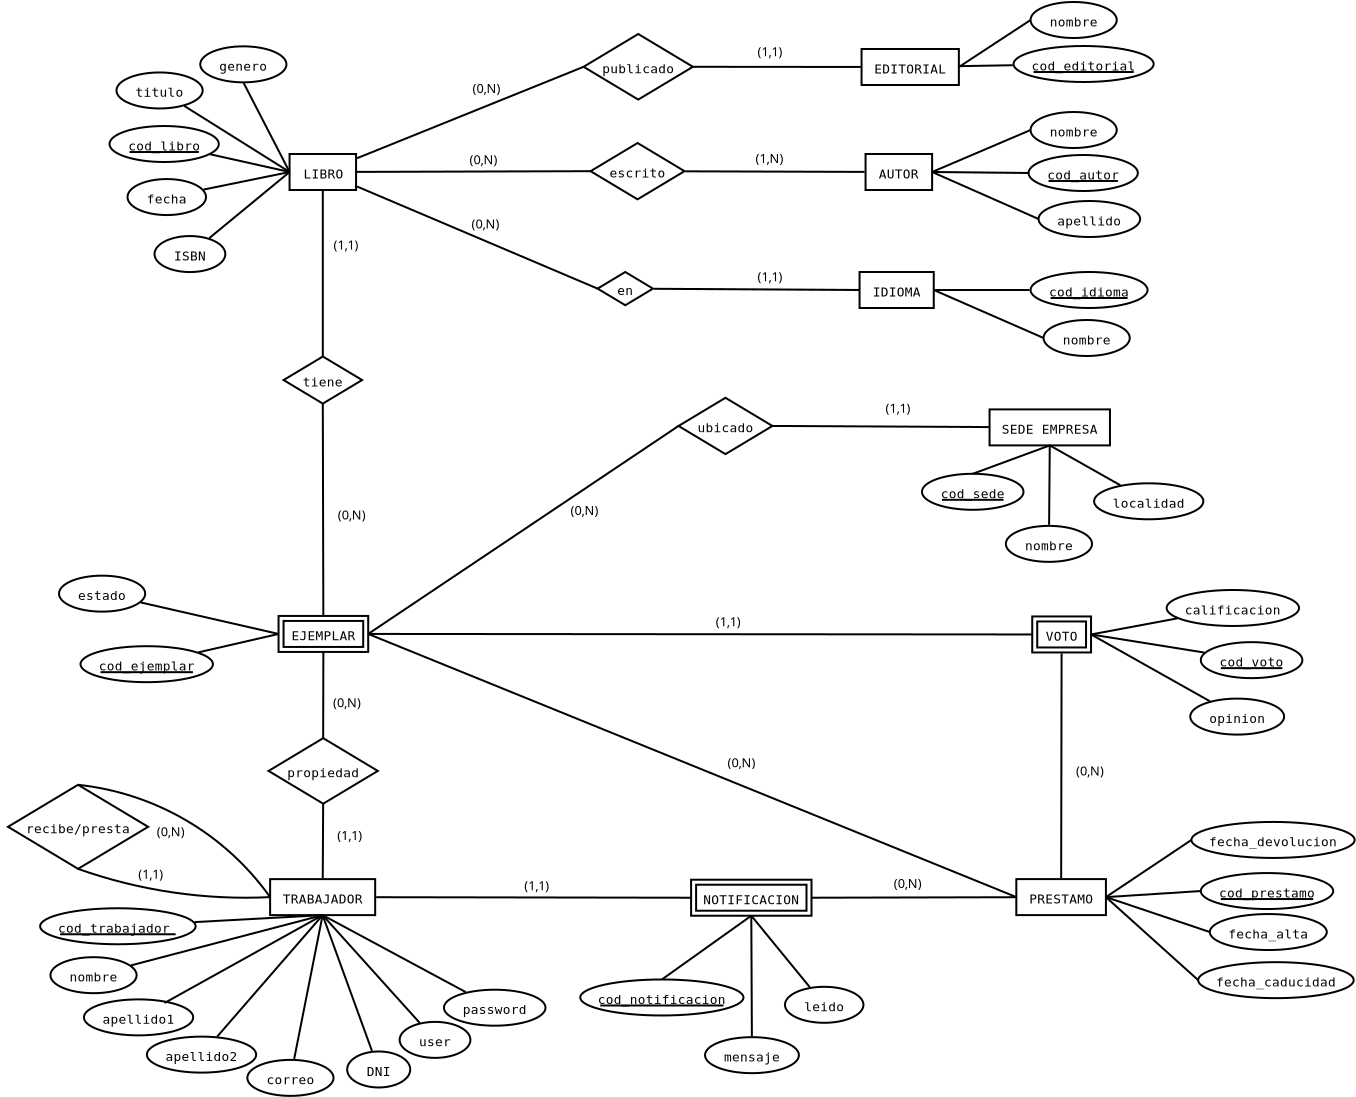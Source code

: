 <?xml version="1.0" encoding="UTF-8"?>
<dia:diagram xmlns:dia="http://www.lysator.liu.se/~alla/dia/">
  <dia:layer name="Fondo" visible="true" active="true">
    <dia:object type="ER - Entity" version="0" id="O0">
      <dia:attribute name="obj_pos">
        <dia:point val="11.45,9.2"/>
      </dia:attribute>
      <dia:attribute name="obj_bb">
        <dia:rectangle val="11.399,9.15;14.825,11.05"/>
      </dia:attribute>
      <dia:attribute name="elem_corner">
        <dia:point val="11.45,9.2"/>
      </dia:attribute>
      <dia:attribute name="elem_width">
        <dia:real val="3.325"/>
      </dia:attribute>
      <dia:attribute name="elem_height">
        <dia:real val="1.8"/>
      </dia:attribute>
      <dia:attribute name="border_width">
        <dia:real val="0.1"/>
      </dia:attribute>
      <dia:attribute name="border_color">
        <dia:color val="#000000"/>
      </dia:attribute>
      <dia:attribute name="inner_color">
        <dia:color val="#ffffff"/>
      </dia:attribute>
      <dia:attribute name="name">
        <dia:string>#LIBRO#</dia:string>
      </dia:attribute>
      <dia:attribute name="weak">
        <dia:boolean val="false"/>
      </dia:attribute>
      <dia:attribute name="associative">
        <dia:boolean val="false"/>
      </dia:attribute>
      <dia:attribute name="font">
        <dia:font family="monospace" style="0" name="Courier"/>
      </dia:attribute>
      <dia:attribute name="font_height">
        <dia:real val="0.8"/>
      </dia:attribute>
    </dia:object>
    <dia:object type="ER - Relationship" version="0" id="O1">
      <dia:attribute name="obj_pos">
        <dia:point val="26.15,3.2"/>
      </dia:attribute>
      <dia:attribute name="obj_bb">
        <dia:rectangle val="25.8,3.15;31.965,6.529"/>
      </dia:attribute>
      <dia:attribute name="elem_corner">
        <dia:point val="26.15,3.2"/>
      </dia:attribute>
      <dia:attribute name="elem_width">
        <dia:real val="5.465"/>
      </dia:attribute>
      <dia:attribute name="elem_height">
        <dia:real val="3.279"/>
      </dia:attribute>
      <dia:attribute name="border_width">
        <dia:real val="0.1"/>
      </dia:attribute>
      <dia:attribute name="border_color">
        <dia:color val="#000000"/>
      </dia:attribute>
      <dia:attribute name="inner_color">
        <dia:color val="#ffffff"/>
      </dia:attribute>
      <dia:attribute name="name">
        <dia:string>#publicado#</dia:string>
      </dia:attribute>
      <dia:attribute name="left_card">
        <dia:string>##</dia:string>
      </dia:attribute>
      <dia:attribute name="right_card">
        <dia:string>##</dia:string>
      </dia:attribute>
      <dia:attribute name="identifying">
        <dia:boolean val="false"/>
      </dia:attribute>
      <dia:attribute name="rotated">
        <dia:boolean val="false"/>
      </dia:attribute>
      <dia:attribute name="font">
        <dia:font family="monospace" style="0" name="Courier"/>
      </dia:attribute>
      <dia:attribute name="font_height">
        <dia:real val="0.8"/>
      </dia:attribute>
    </dia:object>
    <dia:object type="ER - Entity" version="0" id="O2">
      <dia:attribute name="obj_pos">
        <dia:point val="40.05,3.95"/>
      </dia:attribute>
      <dia:attribute name="obj_bb">
        <dia:rectangle val="40,3.9;44.965,5.8"/>
      </dia:attribute>
      <dia:attribute name="elem_corner">
        <dia:point val="40.05,3.95"/>
      </dia:attribute>
      <dia:attribute name="elem_width">
        <dia:real val="4.865"/>
      </dia:attribute>
      <dia:attribute name="elem_height">
        <dia:real val="1.8"/>
      </dia:attribute>
      <dia:attribute name="border_width">
        <dia:real val="0.1"/>
      </dia:attribute>
      <dia:attribute name="border_color">
        <dia:color val="#000000"/>
      </dia:attribute>
      <dia:attribute name="inner_color">
        <dia:color val="#ffffff"/>
      </dia:attribute>
      <dia:attribute name="name">
        <dia:string>#EDITORIAL#</dia:string>
      </dia:attribute>
      <dia:attribute name="weak">
        <dia:boolean val="false"/>
      </dia:attribute>
      <dia:attribute name="associative">
        <dia:boolean val="false"/>
      </dia:attribute>
      <dia:attribute name="font">
        <dia:font family="monospace" style="0" name="Courier"/>
      </dia:attribute>
      <dia:attribute name="font_height">
        <dia:real val="0.8"/>
      </dia:attribute>
    </dia:object>
    <dia:object type="Standard - Line" version="0" id="O3">
      <dia:attribute name="obj_pos">
        <dia:point val="14.821,9.41"/>
      </dia:attribute>
      <dia:attribute name="obj_bb">
        <dia:rectangle val="14.756,4.774;26.215,9.476"/>
      </dia:attribute>
      <dia:attribute name="conn_endpoints">
        <dia:point val="14.821,9.41"/>
        <dia:point val="26.15,4.84"/>
      </dia:attribute>
      <dia:attribute name="numcp">
        <dia:int val="1"/>
      </dia:attribute>
      <dia:connections>
        <dia:connection handle="0" to="O0" connection="8"/>
        <dia:connection handle="1" to="O1" connection="0"/>
      </dia:connections>
    </dia:object>
    <dia:object type="Standard - Line" version="0" id="O4">
      <dia:attribute name="obj_pos">
        <dia:point val="31.615,4.84"/>
      </dia:attribute>
      <dia:attribute name="obj_bb">
        <dia:rectangle val="31.565,4.789;40.06,4.898"/>
      </dia:attribute>
      <dia:attribute name="conn_endpoints">
        <dia:point val="31.615,4.84"/>
        <dia:point val="40.01,4.848"/>
      </dia:attribute>
      <dia:attribute name="numcp">
        <dia:int val="1"/>
      </dia:attribute>
      <dia:connections>
        <dia:connection handle="0" to="O1" connection="4"/>
        <dia:connection handle="1" to="O2" connection="8"/>
      </dia:connections>
    </dia:object>
    <dia:object type="ER - Relationship" version="0" id="O5">
      <dia:attribute name="obj_pos">
        <dia:point val="26.5,8.65"/>
      </dia:attribute>
      <dia:attribute name="obj_bb">
        <dia:rectangle val="26.15,8.6;31.545,11.517"/>
      </dia:attribute>
      <dia:attribute name="elem_corner">
        <dia:point val="26.5,8.65"/>
      </dia:attribute>
      <dia:attribute name="elem_width">
        <dia:real val="4.695"/>
      </dia:attribute>
      <dia:attribute name="elem_height">
        <dia:real val="2.817"/>
      </dia:attribute>
      <dia:attribute name="border_width">
        <dia:real val="0.1"/>
      </dia:attribute>
      <dia:attribute name="border_color">
        <dia:color val="#000000"/>
      </dia:attribute>
      <dia:attribute name="inner_color">
        <dia:color val="#ffffff"/>
      </dia:attribute>
      <dia:attribute name="name">
        <dia:string>#escrito#</dia:string>
      </dia:attribute>
      <dia:attribute name="left_card">
        <dia:string>##</dia:string>
      </dia:attribute>
      <dia:attribute name="right_card">
        <dia:string>##</dia:string>
      </dia:attribute>
      <dia:attribute name="identifying">
        <dia:boolean val="false"/>
      </dia:attribute>
      <dia:attribute name="rotated">
        <dia:boolean val="false"/>
      </dia:attribute>
      <dia:attribute name="font">
        <dia:font family="monospace" style="0" name="Courier"/>
      </dia:attribute>
      <dia:attribute name="font_height">
        <dia:real val="0.8"/>
      </dia:attribute>
    </dia:object>
    <dia:object type="Standard - Line" version="0" id="O6">
      <dia:attribute name="obj_pos">
        <dia:point val="14.818,10.095"/>
      </dia:attribute>
      <dia:attribute name="obj_bb">
        <dia:rectangle val="14.768,10.008;26.55,10.145"/>
      </dia:attribute>
      <dia:attribute name="conn_endpoints">
        <dia:point val="14.818,10.095"/>
        <dia:point val="26.5,10.059"/>
      </dia:attribute>
      <dia:attribute name="numcp">
        <dia:int val="1"/>
      </dia:attribute>
      <dia:connections>
        <dia:connection handle="0" to="O0" connection="8"/>
        <dia:connection handle="1" to="O5" connection="0"/>
      </dia:connections>
    </dia:object>
    <dia:object type="ER - Entity" version="0" id="O7">
      <dia:attribute name="obj_pos">
        <dia:point val="40.25,9.2"/>
      </dia:attribute>
      <dia:attribute name="obj_bb">
        <dia:rectangle val="40.2,9.15;43.625,11.05"/>
      </dia:attribute>
      <dia:attribute name="elem_corner">
        <dia:point val="40.25,9.2"/>
      </dia:attribute>
      <dia:attribute name="elem_width">
        <dia:real val="3.325"/>
      </dia:attribute>
      <dia:attribute name="elem_height">
        <dia:real val="1.8"/>
      </dia:attribute>
      <dia:attribute name="border_width">
        <dia:real val="0.1"/>
      </dia:attribute>
      <dia:attribute name="border_color">
        <dia:color val="#000000"/>
      </dia:attribute>
      <dia:attribute name="inner_color">
        <dia:color val="#ffffff"/>
      </dia:attribute>
      <dia:attribute name="name">
        <dia:string>#AUTOR#</dia:string>
      </dia:attribute>
      <dia:attribute name="weak">
        <dia:boolean val="false"/>
      </dia:attribute>
      <dia:attribute name="associative">
        <dia:boolean val="false"/>
      </dia:attribute>
      <dia:attribute name="font">
        <dia:font family="monospace" style="0" name="Courier"/>
      </dia:attribute>
      <dia:attribute name="font_height">
        <dia:real val="0.8"/>
      </dia:attribute>
    </dia:object>
    <dia:object type="Standard - Line" version="0" id="O8">
      <dia:attribute name="obj_pos">
        <dia:point val="31.245,10.066"/>
      </dia:attribute>
      <dia:attribute name="obj_bb">
        <dia:rectangle val="31.195,10.016;40.251,10.145"/>
      </dia:attribute>
      <dia:attribute name="conn_endpoints">
        <dia:point val="31.245,10.066"/>
        <dia:point val="40.201,10.095"/>
      </dia:attribute>
      <dia:attribute name="numcp">
        <dia:int val="1"/>
      </dia:attribute>
      <dia:connections>
        <dia:connection handle="0" to="O5" connection="8"/>
        <dia:connection handle="1" to="O7" connection="8"/>
      </dia:connections>
    </dia:object>
    <dia:object type="ER - Relationship" version="0" id="O9">
      <dia:attribute name="obj_pos">
        <dia:point val="26.85,15.1"/>
      </dia:attribute>
      <dia:attribute name="obj_bb">
        <dia:rectangle val="26.5,15.05;29.97,16.812"/>
      </dia:attribute>
      <dia:attribute name="elem_corner">
        <dia:point val="26.85,15.1"/>
      </dia:attribute>
      <dia:attribute name="elem_width">
        <dia:real val="2.77"/>
      </dia:attribute>
      <dia:attribute name="elem_height">
        <dia:real val="1.662"/>
      </dia:attribute>
      <dia:attribute name="border_width">
        <dia:real val="0.1"/>
      </dia:attribute>
      <dia:attribute name="border_color">
        <dia:color val="#000000"/>
      </dia:attribute>
      <dia:attribute name="inner_color">
        <dia:color val="#ffffff"/>
      </dia:attribute>
      <dia:attribute name="name">
        <dia:string>#en#</dia:string>
      </dia:attribute>
      <dia:attribute name="left_card">
        <dia:string>##</dia:string>
      </dia:attribute>
      <dia:attribute name="right_card">
        <dia:string>##</dia:string>
      </dia:attribute>
      <dia:attribute name="identifying">
        <dia:boolean val="false"/>
      </dia:attribute>
      <dia:attribute name="rotated">
        <dia:boolean val="false"/>
      </dia:attribute>
      <dia:attribute name="font">
        <dia:font family="monospace" style="0" name="Courier"/>
      </dia:attribute>
      <dia:attribute name="font_height">
        <dia:real val="0.8"/>
      </dia:attribute>
    </dia:object>
    <dia:object type="Standard - Line" version="0" id="O10">
      <dia:attribute name="obj_pos">
        <dia:point val="14.825,10.827"/>
      </dia:attribute>
      <dia:attribute name="obj_bb">
        <dia:rectangle val="14.759,10.761;26.916,15.997"/>
      </dia:attribute>
      <dia:attribute name="conn_endpoints">
        <dia:point val="14.825,10.827"/>
        <dia:point val="26.85,15.931"/>
      </dia:attribute>
      <dia:attribute name="numcp">
        <dia:int val="1"/>
      </dia:attribute>
      <dia:connections>
        <dia:connection handle="0" to="O0" connection="8"/>
        <dia:connection handle="1" to="O9" connection="0"/>
      </dia:connections>
    </dia:object>
    <dia:object type="ER - Entity" version="0" id="O11">
      <dia:attribute name="obj_pos">
        <dia:point val="39.95,15.1"/>
      </dia:attribute>
      <dia:attribute name="obj_bb">
        <dia:rectangle val="39.9,15.05;43.71,16.95"/>
      </dia:attribute>
      <dia:attribute name="elem_corner">
        <dia:point val="39.95,15.1"/>
      </dia:attribute>
      <dia:attribute name="elem_width">
        <dia:real val="3.71"/>
      </dia:attribute>
      <dia:attribute name="elem_height">
        <dia:real val="1.8"/>
      </dia:attribute>
      <dia:attribute name="border_width">
        <dia:real val="0.1"/>
      </dia:attribute>
      <dia:attribute name="border_color">
        <dia:color val="#000000"/>
      </dia:attribute>
      <dia:attribute name="inner_color">
        <dia:color val="#ffffff"/>
      </dia:attribute>
      <dia:attribute name="name">
        <dia:string>#IDIOMA#</dia:string>
      </dia:attribute>
      <dia:attribute name="weak">
        <dia:boolean val="false"/>
      </dia:attribute>
      <dia:attribute name="associative">
        <dia:boolean val="false"/>
      </dia:attribute>
      <dia:attribute name="font">
        <dia:font family="monospace" style="0" name="Courier"/>
      </dia:attribute>
      <dia:attribute name="font_height">
        <dia:real val="0.8"/>
      </dia:attribute>
    </dia:object>
    <dia:object type="Standard - Line" version="0" id="O12">
      <dia:attribute name="obj_pos">
        <dia:point val="29.668,15.939"/>
      </dia:attribute>
      <dia:attribute name="obj_bb">
        <dia:rectangle val="29.618,15.889;40.0,16.05"/>
      </dia:attribute>
      <dia:attribute name="conn_endpoints">
        <dia:point val="29.668,15.939"/>
        <dia:point val="39.95,16"/>
      </dia:attribute>
      <dia:attribute name="numcp">
        <dia:int val="1"/>
      </dia:attribute>
      <dia:connections>
        <dia:connection handle="0" to="O9" connection="8"/>
        <dia:connection handle="1" to="O11" connection="3"/>
      </dia:connections>
    </dia:object>
    <dia:object type="ER - Entity" version="0" id="O13">
      <dia:attribute name="obj_pos">
        <dia:point val="10.9,32.297"/>
      </dia:attribute>
      <dia:attribute name="obj_bb">
        <dia:rectangle val="10.85,32.247;15.43,34.147"/>
      </dia:attribute>
      <dia:attribute name="elem_corner">
        <dia:point val="10.9,32.297"/>
      </dia:attribute>
      <dia:attribute name="elem_width">
        <dia:real val="4.48"/>
      </dia:attribute>
      <dia:attribute name="elem_height">
        <dia:real val="1.8"/>
      </dia:attribute>
      <dia:attribute name="border_width">
        <dia:real val="0.1"/>
      </dia:attribute>
      <dia:attribute name="border_color">
        <dia:color val="#000000"/>
      </dia:attribute>
      <dia:attribute name="inner_color">
        <dia:color val="#ffffff"/>
      </dia:attribute>
      <dia:attribute name="name">
        <dia:string>#EJEMPLAR#</dia:string>
      </dia:attribute>
      <dia:attribute name="weak">
        <dia:boolean val="true"/>
      </dia:attribute>
      <dia:attribute name="associative">
        <dia:boolean val="false"/>
      </dia:attribute>
      <dia:attribute name="font">
        <dia:font family="monospace" style="0" name="Courier"/>
      </dia:attribute>
      <dia:attribute name="font_height">
        <dia:real val="0.8"/>
      </dia:attribute>
    </dia:object>
    <dia:object type="ER - Relationship" version="0" id="O14">
      <dia:attribute name="obj_pos">
        <dia:point val="11.15,19.325"/>
      </dia:attribute>
      <dia:attribute name="obj_bb">
        <dia:rectangle val="10.8,19.275;15.425,21.73"/>
      </dia:attribute>
      <dia:attribute name="elem_corner">
        <dia:point val="11.15,19.325"/>
      </dia:attribute>
      <dia:attribute name="elem_width">
        <dia:real val="3.925"/>
      </dia:attribute>
      <dia:attribute name="elem_height">
        <dia:real val="2.355"/>
      </dia:attribute>
      <dia:attribute name="border_width">
        <dia:real val="0.1"/>
      </dia:attribute>
      <dia:attribute name="border_color">
        <dia:color val="#000000"/>
      </dia:attribute>
      <dia:attribute name="inner_color">
        <dia:color val="#ffffff"/>
      </dia:attribute>
      <dia:attribute name="name">
        <dia:string>#tiene#</dia:string>
      </dia:attribute>
      <dia:attribute name="left_card">
        <dia:string>##</dia:string>
      </dia:attribute>
      <dia:attribute name="right_card">
        <dia:string>##</dia:string>
      </dia:attribute>
      <dia:attribute name="identifying">
        <dia:boolean val="false"/>
      </dia:attribute>
      <dia:attribute name="rotated">
        <dia:boolean val="false"/>
      </dia:attribute>
      <dia:attribute name="font">
        <dia:font family="monospace" style="0" name="Courier"/>
      </dia:attribute>
      <dia:attribute name="font_height">
        <dia:real val="0.8"/>
      </dia:attribute>
    </dia:object>
    <dia:object type="Standard - Line" version="0" id="O15">
      <dia:attribute name="obj_pos">
        <dia:point val="13.112,11.0"/>
      </dia:attribute>
      <dia:attribute name="obj_bb">
        <dia:rectangle val="13.062,10.95;13.162,19.375"/>
      </dia:attribute>
      <dia:attribute name="conn_endpoints">
        <dia:point val="13.112,11.0"/>
        <dia:point val="13.112,19.325"/>
      </dia:attribute>
      <dia:attribute name="numcp">
        <dia:int val="1"/>
      </dia:attribute>
      <dia:connections>
        <dia:connection handle="0" to="O0" connection="6"/>
        <dia:connection handle="1" to="O14" connection="2"/>
      </dia:connections>
    </dia:object>
    <dia:object type="Standard - Line" version="0" id="O16">
      <dia:attribute name="obj_pos">
        <dia:point val="13.112,21.68"/>
      </dia:attribute>
      <dia:attribute name="obj_bb">
        <dia:rectangle val="13.062,21.63;13.188,32.3"/>
      </dia:attribute>
      <dia:attribute name="conn_endpoints">
        <dia:point val="13.112,21.68"/>
        <dia:point val="13.137,32.249"/>
      </dia:attribute>
      <dia:attribute name="numcp">
        <dia:int val="1"/>
      </dia:attribute>
      <dia:connections>
        <dia:connection handle="0" to="O14" connection="6"/>
        <dia:connection handle="1" to="O13" connection="8"/>
      </dia:connections>
    </dia:object>
    <dia:object type="ER - Relationship" version="0" id="O17">
      <dia:attribute name="obj_pos">
        <dia:point val="30.896,21.389"/>
      </dia:attribute>
      <dia:attribute name="obj_bb">
        <dia:rectangle val="30.546,21.339;35.941,24.256"/>
      </dia:attribute>
      <dia:attribute name="elem_corner">
        <dia:point val="30.896,21.389"/>
      </dia:attribute>
      <dia:attribute name="elem_width">
        <dia:real val="4.695"/>
      </dia:attribute>
      <dia:attribute name="elem_height">
        <dia:real val="2.817"/>
      </dia:attribute>
      <dia:attribute name="border_width">
        <dia:real val="0.1"/>
      </dia:attribute>
      <dia:attribute name="border_color">
        <dia:color val="#000000"/>
      </dia:attribute>
      <dia:attribute name="inner_color">
        <dia:color val="#ffffff"/>
      </dia:attribute>
      <dia:attribute name="name">
        <dia:string>#ubicado#</dia:string>
      </dia:attribute>
      <dia:attribute name="left_card">
        <dia:string>##</dia:string>
      </dia:attribute>
      <dia:attribute name="right_card">
        <dia:string>##</dia:string>
      </dia:attribute>
      <dia:attribute name="identifying">
        <dia:boolean val="false"/>
      </dia:attribute>
      <dia:attribute name="rotated">
        <dia:boolean val="false"/>
      </dia:attribute>
      <dia:attribute name="font">
        <dia:font family="monospace" style="0" name="Courier"/>
      </dia:attribute>
      <dia:attribute name="font_height">
        <dia:real val="0.8"/>
      </dia:attribute>
    </dia:object>
    <dia:object type="ER - Entity" version="0" id="O18">
      <dia:attribute name="obj_pos">
        <dia:point val="46.45,21.97"/>
      </dia:attribute>
      <dia:attribute name="obj_bb">
        <dia:rectangle val="46.4,21.92;52.52,23.82"/>
      </dia:attribute>
      <dia:attribute name="elem_corner">
        <dia:point val="46.45,21.97"/>
      </dia:attribute>
      <dia:attribute name="elem_width">
        <dia:real val="6.02"/>
      </dia:attribute>
      <dia:attribute name="elem_height">
        <dia:real val="1.8"/>
      </dia:attribute>
      <dia:attribute name="border_width">
        <dia:real val="0.1"/>
      </dia:attribute>
      <dia:attribute name="border_color">
        <dia:color val="#000000"/>
      </dia:attribute>
      <dia:attribute name="inner_color">
        <dia:color val="#ffffff"/>
      </dia:attribute>
      <dia:attribute name="name">
        <dia:string>#SEDE EMPRESA#</dia:string>
      </dia:attribute>
      <dia:attribute name="weak">
        <dia:boolean val="false"/>
      </dia:attribute>
      <dia:attribute name="associative">
        <dia:boolean val="false"/>
      </dia:attribute>
      <dia:attribute name="font">
        <dia:font family="monospace" style="0" name="Courier"/>
      </dia:attribute>
      <dia:attribute name="font_height">
        <dia:real val="0.8"/>
      </dia:attribute>
    </dia:object>
    <dia:object type="Standard - Line" version="0" id="O19">
      <dia:attribute name="obj_pos">
        <dia:point val="15.38,33.197"/>
      </dia:attribute>
      <dia:attribute name="obj_bb">
        <dia:rectangle val="15.31,22.728;30.965,33.267"/>
      </dia:attribute>
      <dia:attribute name="conn_endpoints">
        <dia:point val="15.38,33.197"/>
        <dia:point val="30.896,22.798"/>
      </dia:attribute>
      <dia:attribute name="numcp">
        <dia:int val="1"/>
      </dia:attribute>
      <dia:connections>
        <dia:connection handle="0" to="O13" connection="4"/>
        <dia:connection handle="1" to="O17" connection="0"/>
      </dia:connections>
    </dia:object>
    <dia:object type="ER - Attribute" version="0" id="O20">
      <dia:attribute name="obj_pos">
        <dia:point val="48.5,1.6"/>
      </dia:attribute>
      <dia:attribute name="obj_bb">
        <dia:rectangle val="48.45,1.55;52.86,3.45"/>
      </dia:attribute>
      <dia:attribute name="elem_corner">
        <dia:point val="48.5,1.6"/>
      </dia:attribute>
      <dia:attribute name="elem_width">
        <dia:real val="4.31"/>
      </dia:attribute>
      <dia:attribute name="elem_height">
        <dia:real val="1.8"/>
      </dia:attribute>
      <dia:attribute name="border_width">
        <dia:real val="0.1"/>
      </dia:attribute>
      <dia:attribute name="border_color">
        <dia:color val="#000000"/>
      </dia:attribute>
      <dia:attribute name="inner_color">
        <dia:color val="#ffffff"/>
      </dia:attribute>
      <dia:attribute name="name">
        <dia:string>#nombre#</dia:string>
      </dia:attribute>
      <dia:attribute name="key">
        <dia:boolean val="false"/>
      </dia:attribute>
      <dia:attribute name="weak_key">
        <dia:boolean val="false"/>
      </dia:attribute>
      <dia:attribute name="derived">
        <dia:boolean val="false"/>
      </dia:attribute>
      <dia:attribute name="multivalued">
        <dia:boolean val="false"/>
      </dia:attribute>
      <dia:attribute name="font">
        <dia:font family="monospace" style="0" name="Courier"/>
      </dia:attribute>
      <dia:attribute name="font_height">
        <dia:real val="0.8"/>
      </dia:attribute>
    </dia:object>
    <dia:object type="ER - Attribute" version="0" id="O21">
      <dia:attribute name="obj_pos">
        <dia:point val="47.65,3.8"/>
      </dia:attribute>
      <dia:attribute name="obj_bb">
        <dia:rectangle val="47.6,3.75;54.705,5.65"/>
      </dia:attribute>
      <dia:attribute name="elem_corner">
        <dia:point val="47.65,3.8"/>
      </dia:attribute>
      <dia:attribute name="elem_width">
        <dia:real val="7.005"/>
      </dia:attribute>
      <dia:attribute name="elem_height">
        <dia:real val="1.8"/>
      </dia:attribute>
      <dia:attribute name="border_width">
        <dia:real val="0.1"/>
      </dia:attribute>
      <dia:attribute name="border_color">
        <dia:color val="#000000"/>
      </dia:attribute>
      <dia:attribute name="inner_color">
        <dia:color val="#ffffff"/>
      </dia:attribute>
      <dia:attribute name="name">
        <dia:string>#cod_editorial#</dia:string>
      </dia:attribute>
      <dia:attribute name="key">
        <dia:boolean val="true"/>
      </dia:attribute>
      <dia:attribute name="weak_key">
        <dia:boolean val="false"/>
      </dia:attribute>
      <dia:attribute name="derived">
        <dia:boolean val="false"/>
      </dia:attribute>
      <dia:attribute name="multivalued">
        <dia:boolean val="false"/>
      </dia:attribute>
      <dia:attribute name="font">
        <dia:font family="monospace" style="0" name="Courier"/>
      </dia:attribute>
      <dia:attribute name="font_height">
        <dia:real val="0.8"/>
      </dia:attribute>
    </dia:object>
    <dia:object type="Standard - Line" version="0" id="O22">
      <dia:attribute name="obj_pos">
        <dia:point val="44.915,4.85"/>
      </dia:attribute>
      <dia:attribute name="obj_bb">
        <dia:rectangle val="44.846,2.431;48.569,4.919"/>
      </dia:attribute>
      <dia:attribute name="conn_endpoints">
        <dia:point val="44.915,4.85"/>
        <dia:point val="48.5,2.5"/>
      </dia:attribute>
      <dia:attribute name="numcp">
        <dia:int val="1"/>
      </dia:attribute>
      <dia:connections>
        <dia:connection handle="0" to="O2" connection="4"/>
        <dia:connection handle="1" to="O20" connection="3"/>
      </dia:connections>
    </dia:object>
    <dia:object type="Standard - Line" version="0" id="O23">
      <dia:attribute name="obj_pos">
        <dia:point val="44.964,4.807"/>
      </dia:attribute>
      <dia:attribute name="obj_bb">
        <dia:rectangle val="44.913,4.71;47.659,4.858"/>
      </dia:attribute>
      <dia:attribute name="conn_endpoints">
        <dia:point val="44.964,4.807"/>
        <dia:point val="47.608,4.761"/>
      </dia:attribute>
      <dia:attribute name="numcp">
        <dia:int val="1"/>
      </dia:attribute>
      <dia:connections>
        <dia:connection handle="0" to="O2" connection="8"/>
        <dia:connection handle="1" to="O21" connection="8"/>
      </dia:connections>
    </dia:object>
    <dia:object type="ER - Attribute" version="0" id="O24">
      <dia:attribute name="obj_pos">
        <dia:point val="48.4,9.25"/>
      </dia:attribute>
      <dia:attribute name="obj_bb">
        <dia:rectangle val="48.35,9.2;53.915,11.1"/>
      </dia:attribute>
      <dia:attribute name="elem_corner">
        <dia:point val="48.4,9.25"/>
      </dia:attribute>
      <dia:attribute name="elem_width">
        <dia:real val="5.465"/>
      </dia:attribute>
      <dia:attribute name="elem_height">
        <dia:real val="1.8"/>
      </dia:attribute>
      <dia:attribute name="border_width">
        <dia:real val="0.1"/>
      </dia:attribute>
      <dia:attribute name="border_color">
        <dia:color val="#000000"/>
      </dia:attribute>
      <dia:attribute name="inner_color">
        <dia:color val="#ffffff"/>
      </dia:attribute>
      <dia:attribute name="name">
        <dia:string>#cod_autor#</dia:string>
      </dia:attribute>
      <dia:attribute name="key">
        <dia:boolean val="true"/>
      </dia:attribute>
      <dia:attribute name="weak_key">
        <dia:boolean val="false"/>
      </dia:attribute>
      <dia:attribute name="derived">
        <dia:boolean val="false"/>
      </dia:attribute>
      <dia:attribute name="multivalued">
        <dia:boolean val="false"/>
      </dia:attribute>
      <dia:attribute name="font">
        <dia:font family="monospace" style="0" name="Courier"/>
      </dia:attribute>
      <dia:attribute name="font_height">
        <dia:real val="0.8"/>
      </dia:attribute>
    </dia:object>
    <dia:object type="Standard - Line" version="0" id="O25">
      <dia:attribute name="obj_pos">
        <dia:point val="43.575,10.1"/>
      </dia:attribute>
      <dia:attribute name="obj_bb">
        <dia:rectangle val="43.525,10.05;48.45,10.2"/>
      </dia:attribute>
      <dia:attribute name="conn_endpoints">
        <dia:point val="43.575,10.1"/>
        <dia:point val="48.4,10.15"/>
      </dia:attribute>
      <dia:attribute name="numcp">
        <dia:int val="1"/>
      </dia:attribute>
      <dia:connections>
        <dia:connection handle="0" to="O7" connection="4"/>
        <dia:connection handle="1" to="O24" connection="3"/>
      </dia:connections>
    </dia:object>
    <dia:object type="ER - Attribute" version="0" id="O26">
      <dia:attribute name="obj_pos">
        <dia:point val="48.5,7.1"/>
      </dia:attribute>
      <dia:attribute name="obj_bb">
        <dia:rectangle val="48.45,7.05;52.86,8.95"/>
      </dia:attribute>
      <dia:attribute name="elem_corner">
        <dia:point val="48.5,7.1"/>
      </dia:attribute>
      <dia:attribute name="elem_width">
        <dia:real val="4.31"/>
      </dia:attribute>
      <dia:attribute name="elem_height">
        <dia:real val="1.8"/>
      </dia:attribute>
      <dia:attribute name="border_width">
        <dia:real val="0.1"/>
      </dia:attribute>
      <dia:attribute name="border_color">
        <dia:color val="#000000"/>
      </dia:attribute>
      <dia:attribute name="inner_color">
        <dia:color val="#ffffff"/>
      </dia:attribute>
      <dia:attribute name="name">
        <dia:string>#nombre#</dia:string>
      </dia:attribute>
      <dia:attribute name="key">
        <dia:boolean val="false"/>
      </dia:attribute>
      <dia:attribute name="weak_key">
        <dia:boolean val="false"/>
      </dia:attribute>
      <dia:attribute name="derived">
        <dia:boolean val="false"/>
      </dia:attribute>
      <dia:attribute name="multivalued">
        <dia:boolean val="false"/>
      </dia:attribute>
      <dia:attribute name="font">
        <dia:font family="monospace" style="0" name="Courier"/>
      </dia:attribute>
      <dia:attribute name="font_height">
        <dia:real val="0.8"/>
      </dia:attribute>
    </dia:object>
    <dia:object type="ER - Attribute" version="0" id="O27">
      <dia:attribute name="obj_pos">
        <dia:point val="48.9,11.55"/>
      </dia:attribute>
      <dia:attribute name="obj_bb">
        <dia:rectangle val="48.85,11.5;54.03,13.4"/>
      </dia:attribute>
      <dia:attribute name="elem_corner">
        <dia:point val="48.9,11.55"/>
      </dia:attribute>
      <dia:attribute name="elem_width">
        <dia:real val="5.08"/>
      </dia:attribute>
      <dia:attribute name="elem_height">
        <dia:real val="1.8"/>
      </dia:attribute>
      <dia:attribute name="border_width">
        <dia:real val="0.1"/>
      </dia:attribute>
      <dia:attribute name="border_color">
        <dia:color val="#000000"/>
      </dia:attribute>
      <dia:attribute name="inner_color">
        <dia:color val="#ffffff"/>
      </dia:attribute>
      <dia:attribute name="name">
        <dia:string>#apellido#</dia:string>
      </dia:attribute>
      <dia:attribute name="key">
        <dia:boolean val="false"/>
      </dia:attribute>
      <dia:attribute name="weak_key">
        <dia:boolean val="false"/>
      </dia:attribute>
      <dia:attribute name="derived">
        <dia:boolean val="false"/>
      </dia:attribute>
      <dia:attribute name="multivalued">
        <dia:boolean val="false"/>
      </dia:attribute>
      <dia:attribute name="font">
        <dia:font family="monospace" style="0" name="Courier"/>
      </dia:attribute>
      <dia:attribute name="font_height">
        <dia:real val="0.8"/>
      </dia:attribute>
    </dia:object>
    <dia:object type="Standard - Line" version="0" id="O28">
      <dia:attribute name="obj_pos">
        <dia:point val="43.575,10.1"/>
      </dia:attribute>
      <dia:attribute name="obj_bb">
        <dia:rectangle val="43.509,7.934;48.566,10.166"/>
      </dia:attribute>
      <dia:attribute name="conn_endpoints">
        <dia:point val="43.575,10.1"/>
        <dia:point val="48.5,8"/>
      </dia:attribute>
      <dia:attribute name="numcp">
        <dia:int val="1"/>
      </dia:attribute>
      <dia:connections>
        <dia:connection handle="0" to="O7" connection="4"/>
        <dia:connection handle="1" to="O26" connection="3"/>
      </dia:connections>
    </dia:object>
    <dia:object type="Standard - Line" version="0" id="O29">
      <dia:attribute name="obj_pos">
        <dia:point val="43.575,10.1"/>
      </dia:attribute>
      <dia:attribute name="obj_bb">
        <dia:rectangle val="43.509,10.034;48.966,12.516"/>
      </dia:attribute>
      <dia:attribute name="conn_endpoints">
        <dia:point val="43.575,10.1"/>
        <dia:point val="48.9,12.45"/>
      </dia:attribute>
      <dia:attribute name="numcp">
        <dia:int val="1"/>
      </dia:attribute>
      <dia:connections>
        <dia:connection handle="0" to="O7" connection="4"/>
        <dia:connection handle="1" to="O27" connection="3"/>
      </dia:connections>
    </dia:object>
    <dia:object type="ER - Attribute" version="0" id="O30">
      <dia:attribute name="obj_pos">
        <dia:point val="48.5,15.1"/>
      </dia:attribute>
      <dia:attribute name="obj_bb">
        <dia:rectangle val="48.45,15.05;54.4,16.95"/>
      </dia:attribute>
      <dia:attribute name="elem_corner">
        <dia:point val="48.5,15.1"/>
      </dia:attribute>
      <dia:attribute name="elem_width">
        <dia:real val="5.85"/>
      </dia:attribute>
      <dia:attribute name="elem_height">
        <dia:real val="1.8"/>
      </dia:attribute>
      <dia:attribute name="border_width">
        <dia:real val="0.1"/>
      </dia:attribute>
      <dia:attribute name="border_color">
        <dia:color val="#000000"/>
      </dia:attribute>
      <dia:attribute name="inner_color">
        <dia:color val="#ffffff"/>
      </dia:attribute>
      <dia:attribute name="name">
        <dia:string>#cod_idioma#</dia:string>
      </dia:attribute>
      <dia:attribute name="key">
        <dia:boolean val="true"/>
      </dia:attribute>
      <dia:attribute name="weak_key">
        <dia:boolean val="false"/>
      </dia:attribute>
      <dia:attribute name="derived">
        <dia:boolean val="false"/>
      </dia:attribute>
      <dia:attribute name="multivalued">
        <dia:boolean val="false"/>
      </dia:attribute>
      <dia:attribute name="font">
        <dia:font family="monospace" style="0" name="Courier"/>
      </dia:attribute>
      <dia:attribute name="font_height">
        <dia:real val="0.8"/>
      </dia:attribute>
    </dia:object>
    <dia:object type="Standard - Line" version="0" id="O31">
      <dia:attribute name="obj_pos">
        <dia:point val="43.71,16"/>
      </dia:attribute>
      <dia:attribute name="obj_bb">
        <dia:rectangle val="43.66,15.95;48.501,16.05"/>
      </dia:attribute>
      <dia:attribute name="conn_endpoints">
        <dia:point val="43.71,16"/>
        <dia:point val="48.45,16"/>
      </dia:attribute>
      <dia:attribute name="numcp">
        <dia:int val="1"/>
      </dia:attribute>
      <dia:connections>
        <dia:connection handle="0" to="O11" connection="8"/>
        <dia:connection handle="1" to="O30" connection="8"/>
      </dia:connections>
    </dia:object>
    <dia:object type="ER - Attribute" version="0" id="O32">
      <dia:attribute name="obj_pos">
        <dia:point val="49.15,17.5"/>
      </dia:attribute>
      <dia:attribute name="obj_bb">
        <dia:rectangle val="49.1,17.45;53.51,19.35"/>
      </dia:attribute>
      <dia:attribute name="elem_corner">
        <dia:point val="49.15,17.5"/>
      </dia:attribute>
      <dia:attribute name="elem_width">
        <dia:real val="4.31"/>
      </dia:attribute>
      <dia:attribute name="elem_height">
        <dia:real val="1.8"/>
      </dia:attribute>
      <dia:attribute name="border_width">
        <dia:real val="0.1"/>
      </dia:attribute>
      <dia:attribute name="border_color">
        <dia:color val="#000000"/>
      </dia:attribute>
      <dia:attribute name="inner_color">
        <dia:color val="#ffffff"/>
      </dia:attribute>
      <dia:attribute name="name">
        <dia:string>#nombre#</dia:string>
      </dia:attribute>
      <dia:attribute name="key">
        <dia:boolean val="false"/>
      </dia:attribute>
      <dia:attribute name="weak_key">
        <dia:boolean val="false"/>
      </dia:attribute>
      <dia:attribute name="derived">
        <dia:boolean val="false"/>
      </dia:attribute>
      <dia:attribute name="multivalued">
        <dia:boolean val="false"/>
      </dia:attribute>
      <dia:attribute name="font">
        <dia:font family="monospace" style="0" name="Courier"/>
      </dia:attribute>
      <dia:attribute name="font_height">
        <dia:real val="0.8"/>
      </dia:attribute>
    </dia:object>
    <dia:object type="Standard - Line" version="0" id="O33">
      <dia:attribute name="obj_pos">
        <dia:point val="43.66,16"/>
      </dia:attribute>
      <dia:attribute name="obj_bb">
        <dia:rectangle val="43.594,15.934;49.216,18.466"/>
      </dia:attribute>
      <dia:attribute name="conn_endpoints">
        <dia:point val="43.66,16"/>
        <dia:point val="49.15,18.4"/>
      </dia:attribute>
      <dia:attribute name="numcp">
        <dia:int val="1"/>
      </dia:attribute>
      <dia:connections>
        <dia:connection handle="0" to="O11" connection="4"/>
        <dia:connection handle="1" to="O32" connection="3"/>
      </dia:connections>
    </dia:object>
    <dia:object type="ER - Attribute" version="0" id="O34">
      <dia:attribute name="obj_pos">
        <dia:point val="43.069,25.19"/>
      </dia:attribute>
      <dia:attribute name="obj_bb">
        <dia:rectangle val="43.019,25.14;48.199,27.04"/>
      </dia:attribute>
      <dia:attribute name="elem_corner">
        <dia:point val="43.069,25.19"/>
      </dia:attribute>
      <dia:attribute name="elem_width">
        <dia:real val="5.08"/>
      </dia:attribute>
      <dia:attribute name="elem_height">
        <dia:real val="1.8"/>
      </dia:attribute>
      <dia:attribute name="border_width">
        <dia:real val="0.1"/>
      </dia:attribute>
      <dia:attribute name="border_color">
        <dia:color val="#000000"/>
      </dia:attribute>
      <dia:attribute name="inner_color">
        <dia:color val="#ffffff"/>
      </dia:attribute>
      <dia:attribute name="name">
        <dia:string>#cod_sede#</dia:string>
      </dia:attribute>
      <dia:attribute name="key">
        <dia:boolean val="true"/>
      </dia:attribute>
      <dia:attribute name="weak_key">
        <dia:boolean val="false"/>
      </dia:attribute>
      <dia:attribute name="derived">
        <dia:boolean val="false"/>
      </dia:attribute>
      <dia:attribute name="multivalued">
        <dia:boolean val="false"/>
      </dia:attribute>
      <dia:attribute name="font">
        <dia:font family="monospace" style="0" name="Courier"/>
      </dia:attribute>
      <dia:attribute name="font_height">
        <dia:real val="0.8"/>
      </dia:attribute>
    </dia:object>
    <dia:object type="Standard - Line" version="0" id="O35">
      <dia:attribute name="obj_pos">
        <dia:point val="35.591,22.798"/>
      </dia:attribute>
      <dia:attribute name="obj_bb">
        <dia:rectangle val="35.541,22.747;46.463,22.904"/>
      </dia:attribute>
      <dia:attribute name="conn_endpoints">
        <dia:point val="35.591,22.798"/>
        <dia:point val="46.412,22.854"/>
      </dia:attribute>
      <dia:attribute name="numcp">
        <dia:int val="1"/>
      </dia:attribute>
      <dia:connections>
        <dia:connection handle="0" to="O17" connection="4"/>
        <dia:connection handle="1" to="O18" connection="8"/>
      </dia:connections>
    </dia:object>
    <dia:object type="Standard - Line" version="0" id="O36">
      <dia:attribute name="obj_pos">
        <dia:point val="49.46,23.77"/>
      </dia:attribute>
      <dia:attribute name="obj_bb">
        <dia:rectangle val="45.544,23.706;49.524,25.255"/>
      </dia:attribute>
      <dia:attribute name="conn_endpoints">
        <dia:point val="49.46,23.77"/>
        <dia:point val="45.609,25.19"/>
      </dia:attribute>
      <dia:attribute name="numcp">
        <dia:int val="1"/>
      </dia:attribute>
      <dia:connections>
        <dia:connection handle="0" to="O18" connection="6"/>
        <dia:connection handle="1" to="O34" connection="1"/>
      </dia:connections>
    </dia:object>
    <dia:object type="ER - Attribute" version="0" id="O37">
      <dia:attribute name="obj_pos">
        <dia:point val="47.264,27.793"/>
      </dia:attribute>
      <dia:attribute name="obj_bb">
        <dia:rectangle val="47.215,27.743;51.624,29.643"/>
      </dia:attribute>
      <dia:attribute name="elem_corner">
        <dia:point val="47.264,27.793"/>
      </dia:attribute>
      <dia:attribute name="elem_width">
        <dia:real val="4.31"/>
      </dia:attribute>
      <dia:attribute name="elem_height">
        <dia:real val="1.8"/>
      </dia:attribute>
      <dia:attribute name="border_width">
        <dia:real val="0.1"/>
      </dia:attribute>
      <dia:attribute name="border_color">
        <dia:color val="#000000"/>
      </dia:attribute>
      <dia:attribute name="inner_color">
        <dia:color val="#ffffff"/>
      </dia:attribute>
      <dia:attribute name="name">
        <dia:string>#nombre#</dia:string>
      </dia:attribute>
      <dia:attribute name="key">
        <dia:boolean val="false"/>
      </dia:attribute>
      <dia:attribute name="weak_key">
        <dia:boolean val="false"/>
      </dia:attribute>
      <dia:attribute name="derived">
        <dia:boolean val="false"/>
      </dia:attribute>
      <dia:attribute name="multivalued">
        <dia:boolean val="false"/>
      </dia:attribute>
      <dia:attribute name="font">
        <dia:font family="monospace" style="0" name="Courier"/>
      </dia:attribute>
      <dia:attribute name="font_height">
        <dia:real val="0.8"/>
      </dia:attribute>
    </dia:object>
    <dia:object type="ER - Attribute" version="0" id="O38">
      <dia:attribute name="obj_pos">
        <dia:point val="51.676,25.665"/>
      </dia:attribute>
      <dia:attribute name="obj_bb">
        <dia:rectangle val="51.626,25.614;57.191,27.515"/>
      </dia:attribute>
      <dia:attribute name="elem_corner">
        <dia:point val="51.676,25.665"/>
      </dia:attribute>
      <dia:attribute name="elem_width">
        <dia:real val="5.465"/>
      </dia:attribute>
      <dia:attribute name="elem_height">
        <dia:real val="1.8"/>
      </dia:attribute>
      <dia:attribute name="border_width">
        <dia:real val="0.1"/>
      </dia:attribute>
      <dia:attribute name="border_color">
        <dia:color val="#000000"/>
      </dia:attribute>
      <dia:attribute name="inner_color">
        <dia:color val="#ffffff"/>
      </dia:attribute>
      <dia:attribute name="name">
        <dia:string>#localidad#</dia:string>
      </dia:attribute>
      <dia:attribute name="key">
        <dia:boolean val="false"/>
      </dia:attribute>
      <dia:attribute name="weak_key">
        <dia:boolean val="false"/>
      </dia:attribute>
      <dia:attribute name="derived">
        <dia:boolean val="false"/>
      </dia:attribute>
      <dia:attribute name="multivalued">
        <dia:boolean val="false"/>
      </dia:attribute>
      <dia:attribute name="font">
        <dia:font family="monospace" style="0" name="Courier"/>
      </dia:attribute>
      <dia:attribute name="font_height">
        <dia:real val="0.8"/>
      </dia:attribute>
    </dia:object>
    <dia:object type="Standard - Line" version="0" id="O39">
      <dia:attribute name="obj_pos">
        <dia:point val="49.46,23.77"/>
      </dia:attribute>
      <dia:attribute name="obj_bb">
        <dia:rectangle val="49.377,23.72;49.51,27.793"/>
      </dia:attribute>
      <dia:attribute name="conn_endpoints">
        <dia:point val="49.46,23.77"/>
        <dia:point val="49.427,27.743"/>
      </dia:attribute>
      <dia:attribute name="numcp">
        <dia:int val="1"/>
      </dia:attribute>
      <dia:connections>
        <dia:connection handle="0" to="O18" connection="6"/>
        <dia:connection handle="1" to="O37" connection="8"/>
      </dia:connections>
    </dia:object>
    <dia:object type="Standard - Line" version="0" id="O40">
      <dia:attribute name="obj_pos">
        <dia:point val="49.46,23.77"/>
      </dia:attribute>
      <dia:attribute name="obj_bb">
        <dia:rectangle val="49.392,23.702;53.06,25.833"/>
      </dia:attribute>
      <dia:attribute name="conn_endpoints">
        <dia:point val="49.46,23.77"/>
        <dia:point val="52.992,25.765"/>
      </dia:attribute>
      <dia:attribute name="numcp">
        <dia:int val="1"/>
      </dia:attribute>
      <dia:connections>
        <dia:connection handle="0" to="O18" connection="6"/>
        <dia:connection handle="1" to="O38" connection="8"/>
      </dia:connections>
    </dia:object>
    <dia:object type="Standard - Text" version="1" id="O41">
      <dia:attribute name="obj_pos">
        <dia:point val="20.6,6.15"/>
      </dia:attribute>
      <dia:attribute name="obj_bb">
        <dia:rectangle val="20.6,5.555;22.19,6.3"/>
      </dia:attribute>
      <dia:attribute name="text">
        <dia:composite type="text">
          <dia:attribute name="string">
            <dia:string>#(0,N)#</dia:string>
          </dia:attribute>
          <dia:attribute name="font">
            <dia:font family="sans" style="0" name="Helvetica"/>
          </dia:attribute>
          <dia:attribute name="height">
            <dia:real val="0.8"/>
          </dia:attribute>
          <dia:attribute name="pos">
            <dia:point val="20.6,6.15"/>
          </dia:attribute>
          <dia:attribute name="color">
            <dia:color val="#000000"/>
          </dia:attribute>
          <dia:attribute name="alignment">
            <dia:enum val="0"/>
          </dia:attribute>
        </dia:composite>
      </dia:attribute>
      <dia:attribute name="valign">
        <dia:enum val="3"/>
      </dia:attribute>
    </dia:object>
    <dia:object type="Standard - Text" version="1" id="O42">
      <dia:attribute name="obj_pos">
        <dia:point val="20.45,9.71"/>
      </dia:attribute>
      <dia:attribute name="obj_bb">
        <dia:rectangle val="20.45,9.115;22.04,9.86"/>
      </dia:attribute>
      <dia:attribute name="text">
        <dia:composite type="text">
          <dia:attribute name="string">
            <dia:string>#(0,N)#</dia:string>
          </dia:attribute>
          <dia:attribute name="font">
            <dia:font family="sans" style="0" name="Helvetica"/>
          </dia:attribute>
          <dia:attribute name="height">
            <dia:real val="0.8"/>
          </dia:attribute>
          <dia:attribute name="pos">
            <dia:point val="20.45,9.71"/>
          </dia:attribute>
          <dia:attribute name="color">
            <dia:color val="#000000"/>
          </dia:attribute>
          <dia:attribute name="alignment">
            <dia:enum val="0"/>
          </dia:attribute>
        </dia:composite>
      </dia:attribute>
      <dia:attribute name="valign">
        <dia:enum val="3"/>
      </dia:attribute>
    </dia:object>
    <dia:object type="Standard - Text" version="1" id="O43">
      <dia:attribute name="obj_pos">
        <dia:point val="20.55,12.925"/>
      </dia:attribute>
      <dia:attribute name="obj_bb">
        <dia:rectangle val="20.55,12.33;22.14,13.075"/>
      </dia:attribute>
      <dia:attribute name="text">
        <dia:composite type="text">
          <dia:attribute name="string">
            <dia:string>#(0,N)#</dia:string>
          </dia:attribute>
          <dia:attribute name="font">
            <dia:font family="sans" style="0" name="Helvetica"/>
          </dia:attribute>
          <dia:attribute name="height">
            <dia:real val="0.8"/>
          </dia:attribute>
          <dia:attribute name="pos">
            <dia:point val="20.55,12.925"/>
          </dia:attribute>
          <dia:attribute name="color">
            <dia:color val="#000000"/>
          </dia:attribute>
          <dia:attribute name="alignment">
            <dia:enum val="0"/>
          </dia:attribute>
        </dia:composite>
      </dia:attribute>
      <dia:attribute name="valign">
        <dia:enum val="3"/>
      </dia:attribute>
    </dia:object>
    <dia:object type="Standard - Text" version="1" id="O44">
      <dia:attribute name="obj_pos">
        <dia:point val="34.85,15.56"/>
      </dia:attribute>
      <dia:attribute name="obj_bb">
        <dia:rectangle val="34.85,14.965;36.367,15.71"/>
      </dia:attribute>
      <dia:attribute name="text">
        <dia:composite type="text">
          <dia:attribute name="string">
            <dia:string>#(1,1)#</dia:string>
          </dia:attribute>
          <dia:attribute name="font">
            <dia:font family="sans" style="0" name="Helvetica"/>
          </dia:attribute>
          <dia:attribute name="height">
            <dia:real val="0.8"/>
          </dia:attribute>
          <dia:attribute name="pos">
            <dia:point val="34.85,15.56"/>
          </dia:attribute>
          <dia:attribute name="color">
            <dia:color val="#000000"/>
          </dia:attribute>
          <dia:attribute name="alignment">
            <dia:enum val="0"/>
          </dia:attribute>
        </dia:composite>
      </dia:attribute>
      <dia:attribute name="valign">
        <dia:enum val="3"/>
      </dia:attribute>
    </dia:object>
    <dia:object type="Standard - Text" version="1" id="O45">
      <dia:attribute name="obj_pos">
        <dia:point val="34.75,9.65"/>
      </dia:attribute>
      <dia:attribute name="obj_bb">
        <dia:rectangle val="34.75,9.055;36.34,9.8"/>
      </dia:attribute>
      <dia:attribute name="text">
        <dia:composite type="text">
          <dia:attribute name="string">
            <dia:string>#(1,N)#</dia:string>
          </dia:attribute>
          <dia:attribute name="font">
            <dia:font family="sans" style="0" name="Helvetica"/>
          </dia:attribute>
          <dia:attribute name="height">
            <dia:real val="0.8"/>
          </dia:attribute>
          <dia:attribute name="pos">
            <dia:point val="34.75,9.65"/>
          </dia:attribute>
          <dia:attribute name="color">
            <dia:color val="#000000"/>
          </dia:attribute>
          <dia:attribute name="alignment">
            <dia:enum val="0"/>
          </dia:attribute>
        </dia:composite>
      </dia:attribute>
      <dia:attribute name="valign">
        <dia:enum val="3"/>
      </dia:attribute>
    </dia:object>
    <dia:object type="Standard - Text" version="1" id="O46">
      <dia:attribute name="obj_pos">
        <dia:point val="36,4.15"/>
      </dia:attribute>
      <dia:attribute name="obj_bb">
        <dia:rectangle val="36,3.555;36,4.3"/>
      </dia:attribute>
      <dia:attribute name="text">
        <dia:composite type="text">
          <dia:attribute name="string">
            <dia:string>##</dia:string>
          </dia:attribute>
          <dia:attribute name="font">
            <dia:font family="sans" style="0" name="Helvetica"/>
          </dia:attribute>
          <dia:attribute name="height">
            <dia:real val="0.8"/>
          </dia:attribute>
          <dia:attribute name="pos">
            <dia:point val="36,4.15"/>
          </dia:attribute>
          <dia:attribute name="color">
            <dia:color val="#000000"/>
          </dia:attribute>
          <dia:attribute name="alignment">
            <dia:enum val="0"/>
          </dia:attribute>
        </dia:composite>
      </dia:attribute>
      <dia:attribute name="valign">
        <dia:enum val="3"/>
      </dia:attribute>
    </dia:object>
    <dia:object type="Standard - Text" version="1" id="O47">
      <dia:attribute name="obj_pos">
        <dia:point val="34.85,4.31"/>
      </dia:attribute>
      <dia:attribute name="obj_bb">
        <dia:rectangle val="34.85,3.715;36.367,4.46"/>
      </dia:attribute>
      <dia:attribute name="text">
        <dia:composite type="text">
          <dia:attribute name="string">
            <dia:string>#(1,1)#</dia:string>
          </dia:attribute>
          <dia:attribute name="font">
            <dia:font family="sans" style="0" name="Helvetica"/>
          </dia:attribute>
          <dia:attribute name="height">
            <dia:real val="0.8"/>
          </dia:attribute>
          <dia:attribute name="pos">
            <dia:point val="34.85,4.31"/>
          </dia:attribute>
          <dia:attribute name="color">
            <dia:color val="#000000"/>
          </dia:attribute>
          <dia:attribute name="alignment">
            <dia:enum val="0"/>
          </dia:attribute>
        </dia:composite>
      </dia:attribute>
      <dia:attribute name="valign">
        <dia:enum val="3"/>
      </dia:attribute>
    </dia:object>
    <dia:object type="Standard - Text" version="1" id="O48">
      <dia:attribute name="obj_pos">
        <dia:point val="13.65,13.975"/>
      </dia:attribute>
      <dia:attribute name="obj_bb">
        <dia:rectangle val="13.65,13.38;15.168,14.125"/>
      </dia:attribute>
      <dia:attribute name="text">
        <dia:composite type="text">
          <dia:attribute name="string">
            <dia:string>#(1,1)#</dia:string>
          </dia:attribute>
          <dia:attribute name="font">
            <dia:font family="sans" style="0" name="Helvetica"/>
          </dia:attribute>
          <dia:attribute name="height">
            <dia:real val="0.8"/>
          </dia:attribute>
          <dia:attribute name="pos">
            <dia:point val="13.65,13.975"/>
          </dia:attribute>
          <dia:attribute name="color">
            <dia:color val="#000000"/>
          </dia:attribute>
          <dia:attribute name="alignment">
            <dia:enum val="0"/>
          </dia:attribute>
        </dia:composite>
      </dia:attribute>
      <dia:attribute name="valign">
        <dia:enum val="3"/>
      </dia:attribute>
    </dia:object>
    <dia:object type="Standard - Text" version="1" id="O49">
      <dia:attribute name="obj_pos">
        <dia:point val="13.856,27.474"/>
      </dia:attribute>
      <dia:attribute name="obj_bb">
        <dia:rectangle val="13.856,26.879;15.446,27.624"/>
      </dia:attribute>
      <dia:attribute name="text">
        <dia:composite type="text">
          <dia:attribute name="string">
            <dia:string>#(0,N)#</dia:string>
          </dia:attribute>
          <dia:attribute name="font">
            <dia:font family="sans" style="0" name="Helvetica"/>
          </dia:attribute>
          <dia:attribute name="height">
            <dia:real val="0.8"/>
          </dia:attribute>
          <dia:attribute name="pos">
            <dia:point val="13.856,27.474"/>
          </dia:attribute>
          <dia:attribute name="color">
            <dia:color val="#000000"/>
          </dia:attribute>
          <dia:attribute name="alignment">
            <dia:enum val="0"/>
          </dia:attribute>
        </dia:composite>
      </dia:attribute>
      <dia:attribute name="valign">
        <dia:enum val="3"/>
      </dia:attribute>
    </dia:object>
    <dia:object type="Standard - Text" version="1" id="O50">
      <dia:attribute name="obj_pos">
        <dia:point val="25.498,27.254"/>
      </dia:attribute>
      <dia:attribute name="obj_bb">
        <dia:rectangle val="25.498,26.659;27.088,27.404"/>
      </dia:attribute>
      <dia:attribute name="text">
        <dia:composite type="text">
          <dia:attribute name="string">
            <dia:string>#(0,N)#</dia:string>
          </dia:attribute>
          <dia:attribute name="font">
            <dia:font family="sans" style="0" name="Helvetica"/>
          </dia:attribute>
          <dia:attribute name="height">
            <dia:real val="0.8"/>
          </dia:attribute>
          <dia:attribute name="pos">
            <dia:point val="25.498,27.254"/>
          </dia:attribute>
          <dia:attribute name="color">
            <dia:color val="#000000"/>
          </dia:attribute>
          <dia:attribute name="alignment">
            <dia:enum val="0"/>
          </dia:attribute>
        </dia:composite>
      </dia:attribute>
      <dia:attribute name="valign">
        <dia:enum val="3"/>
      </dia:attribute>
    </dia:object>
    <dia:object type="Standard - Text" version="1" id="O51">
      <dia:attribute name="obj_pos">
        <dia:point val="41.249,22.132"/>
      </dia:attribute>
      <dia:attribute name="obj_bb">
        <dia:rectangle val="41.249,21.537;42.766,22.282"/>
      </dia:attribute>
      <dia:attribute name="text">
        <dia:composite type="text">
          <dia:attribute name="string">
            <dia:string>#(1,1)#</dia:string>
          </dia:attribute>
          <dia:attribute name="font">
            <dia:font family="sans" style="0" name="Helvetica"/>
          </dia:attribute>
          <dia:attribute name="height">
            <dia:real val="0.8"/>
          </dia:attribute>
          <dia:attribute name="pos">
            <dia:point val="41.249,22.132"/>
          </dia:attribute>
          <dia:attribute name="color">
            <dia:color val="#000000"/>
          </dia:attribute>
          <dia:attribute name="alignment">
            <dia:enum val="0"/>
          </dia:attribute>
        </dia:composite>
      </dia:attribute>
      <dia:attribute name="valign">
        <dia:enum val="3"/>
      </dia:attribute>
    </dia:object>
    <dia:object type="ER - Attribute" version="0" id="O52">
      <dia:attribute name="obj_pos">
        <dia:point val="2.796,5.123"/>
      </dia:attribute>
      <dia:attribute name="obj_bb">
        <dia:rectangle val="2.746,5.073;7.156,6.973"/>
      </dia:attribute>
      <dia:attribute name="elem_corner">
        <dia:point val="2.796,5.123"/>
      </dia:attribute>
      <dia:attribute name="elem_width">
        <dia:real val="4.31"/>
      </dia:attribute>
      <dia:attribute name="elem_height">
        <dia:real val="1.8"/>
      </dia:attribute>
      <dia:attribute name="border_width">
        <dia:real val="0.1"/>
      </dia:attribute>
      <dia:attribute name="border_color">
        <dia:color val="#000000"/>
      </dia:attribute>
      <dia:attribute name="inner_color">
        <dia:color val="#ffffff"/>
      </dia:attribute>
      <dia:attribute name="name">
        <dia:string>#titulo#</dia:string>
      </dia:attribute>
      <dia:attribute name="key">
        <dia:boolean val="false"/>
      </dia:attribute>
      <dia:attribute name="weak_key">
        <dia:boolean val="false"/>
      </dia:attribute>
      <dia:attribute name="derived">
        <dia:boolean val="false"/>
      </dia:attribute>
      <dia:attribute name="multivalued">
        <dia:boolean val="false"/>
      </dia:attribute>
      <dia:attribute name="font">
        <dia:font family="monospace" style="0" name="Courier"/>
      </dia:attribute>
      <dia:attribute name="font_height">
        <dia:real val="0.8"/>
      </dia:attribute>
    </dia:object>
    <dia:object type="ER - Attribute" version="0" id="O53">
      <dia:attribute name="obj_pos">
        <dia:point val="2.448,7.801"/>
      </dia:attribute>
      <dia:attribute name="obj_bb">
        <dia:rectangle val="2.398,7.751;7.963,9.651"/>
      </dia:attribute>
      <dia:attribute name="elem_corner">
        <dia:point val="2.448,7.801"/>
      </dia:attribute>
      <dia:attribute name="elem_width">
        <dia:real val="5.465"/>
      </dia:attribute>
      <dia:attribute name="elem_height">
        <dia:real val="1.8"/>
      </dia:attribute>
      <dia:attribute name="border_width">
        <dia:real val="0.1"/>
      </dia:attribute>
      <dia:attribute name="border_color">
        <dia:color val="#000000"/>
      </dia:attribute>
      <dia:attribute name="inner_color">
        <dia:color val="#ffffff"/>
      </dia:attribute>
      <dia:attribute name="name">
        <dia:string>#cod_libro#</dia:string>
      </dia:attribute>
      <dia:attribute name="key">
        <dia:boolean val="true"/>
      </dia:attribute>
      <dia:attribute name="weak_key">
        <dia:boolean val="false"/>
      </dia:attribute>
      <dia:attribute name="derived">
        <dia:boolean val="false"/>
      </dia:attribute>
      <dia:attribute name="multivalued">
        <dia:boolean val="false"/>
      </dia:attribute>
      <dia:attribute name="font">
        <dia:font family="monospace" style="0" name="Courier"/>
      </dia:attribute>
      <dia:attribute name="font_height">
        <dia:real val="0.8"/>
      </dia:attribute>
    </dia:object>
    <dia:object type="ER - Attribute" version="0" id="O54">
      <dia:attribute name="obj_pos">
        <dia:point val="3.348,10.453"/>
      </dia:attribute>
      <dia:attribute name="obj_bb">
        <dia:rectangle val="3.298,10.402;7.323,12.303"/>
      </dia:attribute>
      <dia:attribute name="elem_corner">
        <dia:point val="3.348,10.453"/>
      </dia:attribute>
      <dia:attribute name="elem_width">
        <dia:real val="3.925"/>
      </dia:attribute>
      <dia:attribute name="elem_height">
        <dia:real val="1.8"/>
      </dia:attribute>
      <dia:attribute name="border_width">
        <dia:real val="0.1"/>
      </dia:attribute>
      <dia:attribute name="border_color">
        <dia:color val="#000000"/>
      </dia:attribute>
      <dia:attribute name="inner_color">
        <dia:color val="#ffffff"/>
      </dia:attribute>
      <dia:attribute name="name">
        <dia:string>#fecha#</dia:string>
      </dia:attribute>
      <dia:attribute name="key">
        <dia:boolean val="false"/>
      </dia:attribute>
      <dia:attribute name="weak_key">
        <dia:boolean val="false"/>
      </dia:attribute>
      <dia:attribute name="derived">
        <dia:boolean val="false"/>
      </dia:attribute>
      <dia:attribute name="multivalued">
        <dia:boolean val="false"/>
      </dia:attribute>
      <dia:attribute name="font">
        <dia:font family="monospace" style="0" name="Courier"/>
      </dia:attribute>
      <dia:attribute name="font_height">
        <dia:real val="0.8"/>
      </dia:attribute>
    </dia:object>
    <dia:object type="ER - Attribute" version="0" id="O55">
      <dia:attribute name="obj_pos">
        <dia:point val="4.698,13.303"/>
      </dia:attribute>
      <dia:attribute name="obj_bb">
        <dia:rectangle val="4.648,13.253;8.288,15.153"/>
      </dia:attribute>
      <dia:attribute name="elem_corner">
        <dia:point val="4.698,13.303"/>
      </dia:attribute>
      <dia:attribute name="elem_width">
        <dia:real val="3.54"/>
      </dia:attribute>
      <dia:attribute name="elem_height">
        <dia:real val="1.8"/>
      </dia:attribute>
      <dia:attribute name="border_width">
        <dia:real val="0.1"/>
      </dia:attribute>
      <dia:attribute name="border_color">
        <dia:color val="#000000"/>
      </dia:attribute>
      <dia:attribute name="inner_color">
        <dia:color val="#ffffff"/>
      </dia:attribute>
      <dia:attribute name="name">
        <dia:string>#ISBN#</dia:string>
      </dia:attribute>
      <dia:attribute name="key">
        <dia:boolean val="false"/>
      </dia:attribute>
      <dia:attribute name="weak_key">
        <dia:boolean val="false"/>
      </dia:attribute>
      <dia:attribute name="derived">
        <dia:boolean val="false"/>
      </dia:attribute>
      <dia:attribute name="multivalued">
        <dia:boolean val="false"/>
      </dia:attribute>
      <dia:attribute name="font">
        <dia:font family="monospace" style="0" name="Courier"/>
      </dia:attribute>
      <dia:attribute name="font_height">
        <dia:real val="0.8"/>
      </dia:attribute>
    </dia:object>
    <dia:object type="Standard - Line" version="0" id="O56">
      <dia:attribute name="obj_pos">
        <dia:point val="6.187,6.799"/>
      </dia:attribute>
      <dia:attribute name="obj_bb">
        <dia:rectangle val="6.118,6.73;11.518,10.169"/>
      </dia:attribute>
      <dia:attribute name="conn_endpoints">
        <dia:point val="6.187,6.799"/>
        <dia:point val="11.45,10.1"/>
      </dia:attribute>
      <dia:attribute name="numcp">
        <dia:int val="1"/>
      </dia:attribute>
      <dia:connections>
        <dia:connection handle="0" to="O52" connection="8"/>
        <dia:connection handle="1" to="O0" connection="3"/>
      </dia:connections>
    </dia:object>
    <dia:object type="Standard - Line" version="0" id="O57">
      <dia:attribute name="obj_pos">
        <dia:point val="7.492,9.217"/>
      </dia:attribute>
      <dia:attribute name="obj_bb">
        <dia:rectangle val="7.432,9.158;11.509,10.16"/>
      </dia:attribute>
      <dia:attribute name="conn_endpoints">
        <dia:point val="7.492,9.217"/>
        <dia:point val="11.45,10.1"/>
      </dia:attribute>
      <dia:attribute name="numcp">
        <dia:int val="1"/>
      </dia:attribute>
      <dia:connections>
        <dia:connection handle="0" to="O53" connection="8"/>
        <dia:connection handle="1" to="O0" connection="3"/>
      </dia:connections>
    </dia:object>
    <dia:object type="Standard - Line" version="0" id="O58">
      <dia:attribute name="obj_pos">
        <dia:point val="7.153,10.977"/>
      </dia:attribute>
      <dia:attribute name="obj_bb">
        <dia:rectangle val="7.094,10.041;11.508,11.036"/>
      </dia:attribute>
      <dia:attribute name="conn_endpoints">
        <dia:point val="7.153,10.977"/>
        <dia:point val="11.45,10.1"/>
      </dia:attribute>
      <dia:attribute name="numcp">
        <dia:int val="1"/>
      </dia:attribute>
      <dia:connections>
        <dia:connection handle="0" to="O54" connection="8"/>
        <dia:connection handle="1" to="O0" connection="3"/>
      </dia:connections>
    </dia:object>
    <dia:object type="Standard - Line" version="0" id="O59">
      <dia:attribute name="obj_pos">
        <dia:point val="7.436,13.405"/>
      </dia:attribute>
      <dia:attribute name="obj_bb">
        <dia:rectangle val="7.366,10.03;11.52,13.476"/>
      </dia:attribute>
      <dia:attribute name="conn_endpoints">
        <dia:point val="7.436,13.405"/>
        <dia:point val="11.45,10.1"/>
      </dia:attribute>
      <dia:attribute name="numcp">
        <dia:int val="1"/>
      </dia:attribute>
      <dia:connections>
        <dia:connection handle="0" to="O55" connection="8"/>
        <dia:connection handle="1" to="O0" connection="3"/>
      </dia:connections>
    </dia:object>
    <dia:object type="ER - Attribute" version="0" id="O60">
      <dia:attribute name="obj_pos">
        <dia:point val="6.984,3.817"/>
      </dia:attribute>
      <dia:attribute name="obj_bb">
        <dia:rectangle val="6.934,3.767;11.344,5.667"/>
      </dia:attribute>
      <dia:attribute name="elem_corner">
        <dia:point val="6.984,3.817"/>
      </dia:attribute>
      <dia:attribute name="elem_width">
        <dia:real val="4.31"/>
      </dia:attribute>
      <dia:attribute name="elem_height">
        <dia:real val="1.8"/>
      </dia:attribute>
      <dia:attribute name="border_width">
        <dia:real val="0.1"/>
      </dia:attribute>
      <dia:attribute name="border_color">
        <dia:color val="#000000"/>
      </dia:attribute>
      <dia:attribute name="inner_color">
        <dia:color val="#ffffff"/>
      </dia:attribute>
      <dia:attribute name="name">
        <dia:string>#genero#</dia:string>
      </dia:attribute>
      <dia:attribute name="key">
        <dia:boolean val="false"/>
      </dia:attribute>
      <dia:attribute name="weak_key">
        <dia:boolean val="false"/>
      </dia:attribute>
      <dia:attribute name="derived">
        <dia:boolean val="false"/>
      </dia:attribute>
      <dia:attribute name="multivalued">
        <dia:boolean val="false"/>
      </dia:attribute>
      <dia:attribute name="font">
        <dia:font family="monospace" style="0" name="Courier"/>
      </dia:attribute>
      <dia:attribute name="font_height">
        <dia:real val="0.8"/>
      </dia:attribute>
    </dia:object>
    <dia:object type="Standard - Line" version="0" id="O61">
      <dia:attribute name="obj_pos">
        <dia:point val="9.139,5.617"/>
      </dia:attribute>
      <dia:attribute name="obj_bb">
        <dia:rectangle val="9.072,5.55;11.517,10.168"/>
      </dia:attribute>
      <dia:attribute name="conn_endpoints">
        <dia:point val="9.139,5.617"/>
        <dia:point val="11.45,10.1"/>
      </dia:attribute>
      <dia:attribute name="numcp">
        <dia:int val="1"/>
      </dia:attribute>
      <dia:connections>
        <dia:connection handle="0" to="O60" connection="6"/>
        <dia:connection handle="1" to="O0" connection="3"/>
      </dia:connections>
    </dia:object>
    <dia:object type="ER - Attribute" version="0" id="O62">
      <dia:attribute name="obj_pos">
        <dia:point val="-0.078,30.282"/>
      </dia:attribute>
      <dia:attribute name="obj_bb">
        <dia:rectangle val="-0.128,30.232;4.282,32.132"/>
      </dia:attribute>
      <dia:attribute name="elem_corner">
        <dia:point val="-0.078,30.282"/>
      </dia:attribute>
      <dia:attribute name="elem_width">
        <dia:real val="4.31"/>
      </dia:attribute>
      <dia:attribute name="elem_height">
        <dia:real val="1.8"/>
      </dia:attribute>
      <dia:attribute name="border_width">
        <dia:real val="0.1"/>
      </dia:attribute>
      <dia:attribute name="border_color">
        <dia:color val="#000000"/>
      </dia:attribute>
      <dia:attribute name="inner_color">
        <dia:color val="#ffffff"/>
      </dia:attribute>
      <dia:attribute name="name">
        <dia:string>#estado#</dia:string>
      </dia:attribute>
      <dia:attribute name="key">
        <dia:boolean val="false"/>
      </dia:attribute>
      <dia:attribute name="weak_key">
        <dia:boolean val="false"/>
      </dia:attribute>
      <dia:attribute name="derived">
        <dia:boolean val="false"/>
      </dia:attribute>
      <dia:attribute name="multivalued">
        <dia:boolean val="false"/>
      </dia:attribute>
      <dia:attribute name="font">
        <dia:font family="monospace" style="0" name="Courier"/>
      </dia:attribute>
      <dia:attribute name="font_height">
        <dia:real val="0.8"/>
      </dia:attribute>
    </dia:object>
    <dia:object type="Standard - Line" version="0" id="O63">
      <dia:attribute name="obj_pos">
        <dia:point val="4.016,31.625"/>
      </dia:attribute>
      <dia:attribute name="obj_bb">
        <dia:rectangle val="3.956,31.565;10.96,33.257"/>
      </dia:attribute>
      <dia:attribute name="conn_endpoints">
        <dia:point val="4.016,31.625"/>
        <dia:point val="10.9,33.197"/>
      </dia:attribute>
      <dia:attribute name="numcp">
        <dia:int val="1"/>
      </dia:attribute>
      <dia:connections>
        <dia:connection handle="0" to="O62" connection="8"/>
        <dia:connection handle="1" to="O13" connection="3"/>
      </dia:connections>
    </dia:object>
    <dia:object type="ER - Attribute" version="0" id="O64">
      <dia:attribute name="obj_pos">
        <dia:point val="0.998,33.809"/>
      </dia:attribute>
      <dia:attribute name="obj_bb">
        <dia:rectangle val="0.948,33.758;7.668,35.658"/>
      </dia:attribute>
      <dia:attribute name="elem_corner">
        <dia:point val="0.998,33.809"/>
      </dia:attribute>
      <dia:attribute name="elem_width">
        <dia:real val="6.62"/>
      </dia:attribute>
      <dia:attribute name="elem_height">
        <dia:real val="1.8"/>
      </dia:attribute>
      <dia:attribute name="border_width">
        <dia:real val="0.1"/>
      </dia:attribute>
      <dia:attribute name="border_color">
        <dia:color val="#000000"/>
      </dia:attribute>
      <dia:attribute name="inner_color">
        <dia:color val="#ffffff"/>
      </dia:attribute>
      <dia:attribute name="name">
        <dia:string>#cod_ejemplar#</dia:string>
      </dia:attribute>
      <dia:attribute name="key">
        <dia:boolean val="true"/>
      </dia:attribute>
      <dia:attribute name="weak_key">
        <dia:boolean val="false"/>
      </dia:attribute>
      <dia:attribute name="derived">
        <dia:boolean val="false"/>
      </dia:attribute>
      <dia:attribute name="multivalued">
        <dia:boolean val="false"/>
      </dia:attribute>
      <dia:attribute name="font">
        <dia:font family="monospace" style="0" name="Courier"/>
      </dia:attribute>
      <dia:attribute name="font_height">
        <dia:real val="0.8"/>
      </dia:attribute>
    </dia:object>
    <dia:object type="Standard - Line" version="0" id="O65">
      <dia:attribute name="obj_pos">
        <dia:point val="6.887,34.117"/>
      </dia:attribute>
      <dia:attribute name="obj_bb">
        <dia:rectangle val="6.827,33.137;10.96,34.177"/>
      </dia:attribute>
      <dia:attribute name="conn_endpoints">
        <dia:point val="6.887,34.117"/>
        <dia:point val="10.9,33.197"/>
      </dia:attribute>
      <dia:attribute name="numcp">
        <dia:int val="1"/>
      </dia:attribute>
      <dia:connections>
        <dia:connection handle="0" to="O64" connection="8"/>
        <dia:connection handle="1" to="O13" connection="3"/>
      </dia:connections>
    </dia:object>
    <dia:object type="Standard - Text" version="1" id="O66">
      <dia:attribute name="obj_pos">
        <dia:point val="23.188,46.015"/>
      </dia:attribute>
      <dia:attribute name="obj_bb">
        <dia:rectangle val="23.188,45.42;24.706,46.165"/>
      </dia:attribute>
      <dia:attribute name="text">
        <dia:composite type="text">
          <dia:attribute name="string">
            <dia:string>#(1,1)#</dia:string>
          </dia:attribute>
          <dia:attribute name="font">
            <dia:font family="sans" style="0" name="Helvetica"/>
          </dia:attribute>
          <dia:attribute name="height">
            <dia:real val="0.8"/>
          </dia:attribute>
          <dia:attribute name="pos">
            <dia:point val="23.188,46.015"/>
          </dia:attribute>
          <dia:attribute name="color">
            <dia:color val="#000000"/>
          </dia:attribute>
          <dia:attribute name="alignment">
            <dia:enum val="0"/>
          </dia:attribute>
        </dia:composite>
      </dia:attribute>
      <dia:attribute name="valign">
        <dia:enum val="3"/>
      </dia:attribute>
    </dia:object>
    <dia:object type="Standard - Text" version="1" id="O67">
      <dia:attribute name="obj_pos">
        <dia:point val="32.755,32.807"/>
      </dia:attribute>
      <dia:attribute name="obj_bb">
        <dia:rectangle val="32.755,32.212;34.272,32.958"/>
      </dia:attribute>
      <dia:attribute name="text">
        <dia:composite type="text">
          <dia:attribute name="string">
            <dia:string>#(1,1)#</dia:string>
          </dia:attribute>
          <dia:attribute name="font">
            <dia:font family="sans" style="0" name="Helvetica"/>
          </dia:attribute>
          <dia:attribute name="height">
            <dia:real val="0.8"/>
          </dia:attribute>
          <dia:attribute name="pos">
            <dia:point val="32.755,32.807"/>
          </dia:attribute>
          <dia:attribute name="color">
            <dia:color val="#000000"/>
          </dia:attribute>
          <dia:attribute name="alignment">
            <dia:enum val="0"/>
          </dia:attribute>
        </dia:composite>
      </dia:attribute>
      <dia:attribute name="valign">
        <dia:enum val="3"/>
      </dia:attribute>
    </dia:object>
    <dia:object type="Standard - Text" version="1" id="O68">
      <dia:attribute name="obj_pos">
        <dia:point val="50.768,40.274"/>
      </dia:attribute>
      <dia:attribute name="obj_bb">
        <dia:rectangle val="50.768,39.679;52.358,40.424"/>
      </dia:attribute>
      <dia:attribute name="text">
        <dia:composite type="text">
          <dia:attribute name="string">
            <dia:string>#(0,N)#</dia:string>
          </dia:attribute>
          <dia:attribute name="font">
            <dia:font family="sans" style="0" name="Helvetica"/>
          </dia:attribute>
          <dia:attribute name="height">
            <dia:real val="0.8"/>
          </dia:attribute>
          <dia:attribute name="pos">
            <dia:point val="50.768,40.274"/>
          </dia:attribute>
          <dia:attribute name="color">
            <dia:color val="#000000"/>
          </dia:attribute>
          <dia:attribute name="alignment">
            <dia:enum val="0"/>
          </dia:attribute>
        </dia:composite>
      </dia:attribute>
      <dia:attribute name="valign">
        <dia:enum val="3"/>
      </dia:attribute>
    </dia:object>
    <dia:object type="ER - Entity" version="0" id="O69">
      <dia:attribute name="obj_pos">
        <dia:point val="48.584,32.323"/>
      </dia:attribute>
      <dia:attribute name="obj_bb">
        <dia:rectangle val="48.534,32.273;51.574,34.173"/>
      </dia:attribute>
      <dia:attribute name="elem_corner">
        <dia:point val="48.584,32.323"/>
      </dia:attribute>
      <dia:attribute name="elem_width">
        <dia:real val="2.94"/>
      </dia:attribute>
      <dia:attribute name="elem_height">
        <dia:real val="1.8"/>
      </dia:attribute>
      <dia:attribute name="border_width">
        <dia:real val="0.1"/>
      </dia:attribute>
      <dia:attribute name="border_color">
        <dia:color val="#000000"/>
      </dia:attribute>
      <dia:attribute name="inner_color">
        <dia:color val="#ffffff"/>
      </dia:attribute>
      <dia:attribute name="name">
        <dia:string>#VOTO#</dia:string>
      </dia:attribute>
      <dia:attribute name="weak">
        <dia:boolean val="true"/>
      </dia:attribute>
      <dia:attribute name="associative">
        <dia:boolean val="false"/>
      </dia:attribute>
      <dia:attribute name="font">
        <dia:font family="monospace" style="0" name="Courier"/>
      </dia:attribute>
      <dia:attribute name="font_height">
        <dia:real val="0.8"/>
      </dia:attribute>
    </dia:object>
    <dia:object type="ER - Attribute" version="0" id="O70">
      <dia:attribute name="obj_pos">
        <dia:point val="55.304,30.999"/>
      </dia:attribute>
      <dia:attribute name="obj_bb">
        <dia:rectangle val="55.254,30.949;61.974,32.849"/>
      </dia:attribute>
      <dia:attribute name="elem_corner">
        <dia:point val="55.304,30.999"/>
      </dia:attribute>
      <dia:attribute name="elem_width">
        <dia:real val="6.62"/>
      </dia:attribute>
      <dia:attribute name="elem_height">
        <dia:real val="1.8"/>
      </dia:attribute>
      <dia:attribute name="border_width">
        <dia:real val="0.1"/>
      </dia:attribute>
      <dia:attribute name="border_color">
        <dia:color val="#000000"/>
      </dia:attribute>
      <dia:attribute name="inner_color">
        <dia:color val="#ffffff"/>
      </dia:attribute>
      <dia:attribute name="name">
        <dia:string>#calificacion#</dia:string>
      </dia:attribute>
      <dia:attribute name="key">
        <dia:boolean val="false"/>
      </dia:attribute>
      <dia:attribute name="weak_key">
        <dia:boolean val="false"/>
      </dia:attribute>
      <dia:attribute name="derived">
        <dia:boolean val="false"/>
      </dia:attribute>
      <dia:attribute name="multivalued">
        <dia:boolean val="false"/>
      </dia:attribute>
      <dia:attribute name="font">
        <dia:font family="monospace" style="0" name="Courier"/>
      </dia:attribute>
      <dia:attribute name="font_height">
        <dia:real val="0.8"/>
      </dia:attribute>
    </dia:object>
    <dia:object type="Standard - Line" version="0" id="O71">
      <dia:attribute name="obj_pos">
        <dia:point val="55.837,32.418"/>
      </dia:attribute>
      <dia:attribute name="obj_bb">
        <dia:rectangle val="51.466,32.359;55.895,33.282"/>
      </dia:attribute>
      <dia:attribute name="conn_endpoints">
        <dia:point val="55.837,32.418"/>
        <dia:point val="51.524,33.223"/>
      </dia:attribute>
      <dia:attribute name="numcp">
        <dia:int val="1"/>
      </dia:attribute>
      <dia:connections>
        <dia:connection handle="0" to="O70" connection="8"/>
        <dia:connection handle="1" to="O69" connection="4"/>
      </dia:connections>
    </dia:object>
    <dia:object type="ER - Attribute" version="0" id="O72">
      <dia:attribute name="obj_pos">
        <dia:point val="56.484,36.43"/>
      </dia:attribute>
      <dia:attribute name="obj_bb">
        <dia:rectangle val="56.434,36.38;61.229,38.28"/>
      </dia:attribute>
      <dia:attribute name="elem_corner">
        <dia:point val="56.484,36.43"/>
      </dia:attribute>
      <dia:attribute name="elem_width">
        <dia:real val="4.695"/>
      </dia:attribute>
      <dia:attribute name="elem_height">
        <dia:real val="1.8"/>
      </dia:attribute>
      <dia:attribute name="border_width">
        <dia:real val="0.1"/>
      </dia:attribute>
      <dia:attribute name="border_color">
        <dia:color val="#000000"/>
      </dia:attribute>
      <dia:attribute name="inner_color">
        <dia:color val="#ffffff"/>
      </dia:attribute>
      <dia:attribute name="name">
        <dia:string>#opinion#</dia:string>
      </dia:attribute>
      <dia:attribute name="key">
        <dia:boolean val="false"/>
      </dia:attribute>
      <dia:attribute name="weak_key">
        <dia:boolean val="false"/>
      </dia:attribute>
      <dia:attribute name="derived">
        <dia:boolean val="false"/>
      </dia:attribute>
      <dia:attribute name="multivalued">
        <dia:boolean val="false"/>
      </dia:attribute>
      <dia:attribute name="font">
        <dia:font family="monospace" style="0" name="Courier"/>
      </dia:attribute>
      <dia:attribute name="font_height">
        <dia:real val="0.8"/>
      </dia:attribute>
    </dia:object>
    <dia:object type="Standard - Line" version="0" id="O73">
      <dia:attribute name="obj_pos">
        <dia:point val="51.524,33.223"/>
      </dia:attribute>
      <dia:attribute name="obj_bb">
        <dia:rectangle val="51.456,33.155;57.535,36.631"/>
      </dia:attribute>
      <dia:attribute name="conn_endpoints">
        <dia:point val="51.524,33.223"/>
        <dia:point val="57.467,36.563"/>
      </dia:attribute>
      <dia:attribute name="numcp">
        <dia:int val="1"/>
      </dia:attribute>
      <dia:connections>
        <dia:connection handle="0" to="O69" connection="4"/>
        <dia:connection handle="1" to="O72" connection="8"/>
      </dia:connections>
    </dia:object>
    <dia:object type="ER - Attribute" version="0" id="O74">
      <dia:attribute name="obj_pos">
        <dia:point val="57.011,33.607"/>
      </dia:attribute>
      <dia:attribute name="obj_bb">
        <dia:rectangle val="56.961,33.557;62.141,35.457"/>
      </dia:attribute>
      <dia:attribute name="elem_corner">
        <dia:point val="57.011,33.607"/>
      </dia:attribute>
      <dia:attribute name="elem_width">
        <dia:real val="5.08"/>
      </dia:attribute>
      <dia:attribute name="elem_height">
        <dia:real val="1.8"/>
      </dia:attribute>
      <dia:attribute name="border_width">
        <dia:real val="0.1"/>
      </dia:attribute>
      <dia:attribute name="border_color">
        <dia:color val="#000000"/>
      </dia:attribute>
      <dia:attribute name="inner_color">
        <dia:color val="#ffffff"/>
      </dia:attribute>
      <dia:attribute name="name">
        <dia:string>#cod_voto#</dia:string>
      </dia:attribute>
      <dia:attribute name="key">
        <dia:boolean val="true"/>
      </dia:attribute>
      <dia:attribute name="weak_key">
        <dia:boolean val="false"/>
      </dia:attribute>
      <dia:attribute name="derived">
        <dia:boolean val="false"/>
      </dia:attribute>
      <dia:attribute name="multivalued">
        <dia:boolean val="false"/>
      </dia:attribute>
      <dia:attribute name="font">
        <dia:font family="monospace" style="0" name="Courier"/>
      </dia:attribute>
      <dia:attribute name="font_height">
        <dia:real val="0.8"/>
      </dia:attribute>
    </dia:object>
    <dia:object type="Standard - Line" version="0" id="O75">
      <dia:attribute name="obj_pos">
        <dia:point val="51.524,33.223"/>
      </dia:attribute>
      <dia:attribute name="obj_bb">
        <dia:rectangle val="51.467,33.166;57.244,34.186"/>
      </dia:attribute>
      <dia:attribute name="conn_endpoints">
        <dia:point val="51.524,33.223"/>
        <dia:point val="57.187,34.129"/>
      </dia:attribute>
      <dia:attribute name="numcp">
        <dia:int val="1"/>
      </dia:attribute>
      <dia:connections>
        <dia:connection handle="0" to="O69" connection="4"/>
        <dia:connection handle="1" to="O74" connection="8"/>
      </dia:connections>
    </dia:object>
    <dia:object type="Standard - Line" version="0" id="O76">
      <dia:attribute name="obj_pos">
        <dia:point val="15.38,33.197"/>
      </dia:attribute>
      <dia:attribute name="obj_bb">
        <dia:rectangle val="15.33,33.147;48.634,33.273"/>
      </dia:attribute>
      <dia:attribute name="conn_endpoints">
        <dia:point val="15.38,33.197"/>
        <dia:point val="48.584,33.223"/>
      </dia:attribute>
      <dia:attribute name="numcp">
        <dia:int val="1"/>
      </dia:attribute>
      <dia:connections>
        <dia:connection handle="0" to="O13" connection="4"/>
        <dia:connection handle="1" to="O69" connection="3"/>
      </dia:connections>
    </dia:object>
    <dia:object type="ER - Entity" version="0" id="O77">
      <dia:attribute name="obj_pos">
        <dia:point val="47.788,45.455"/>
      </dia:attribute>
      <dia:attribute name="obj_bb">
        <dia:rectangle val="47.738,45.405;52.318,47.305"/>
      </dia:attribute>
      <dia:attribute name="elem_corner">
        <dia:point val="47.788,45.455"/>
      </dia:attribute>
      <dia:attribute name="elem_width">
        <dia:real val="4.48"/>
      </dia:attribute>
      <dia:attribute name="elem_height">
        <dia:real val="1.8"/>
      </dia:attribute>
      <dia:attribute name="border_width">
        <dia:real val="0.1"/>
      </dia:attribute>
      <dia:attribute name="border_color">
        <dia:color val="#000000"/>
      </dia:attribute>
      <dia:attribute name="inner_color">
        <dia:color val="#ffffff"/>
      </dia:attribute>
      <dia:attribute name="name">
        <dia:string>#PRESTAMO#</dia:string>
      </dia:attribute>
      <dia:attribute name="weak">
        <dia:boolean val="false"/>
      </dia:attribute>
      <dia:attribute name="associative">
        <dia:boolean val="false"/>
      </dia:attribute>
      <dia:attribute name="font">
        <dia:font family="monospace" style="0" name="Courier"/>
      </dia:attribute>
      <dia:attribute name="font_height">
        <dia:real val="0.8"/>
      </dia:attribute>
    </dia:object>
    <dia:object type="ER - Attribute" version="0" id="O78">
      <dia:attribute name="obj_pos">
        <dia:point val="56.882,49.608"/>
      </dia:attribute>
      <dia:attribute name="obj_bb">
        <dia:rectangle val="56.832,49.558;64.707,51.458"/>
      </dia:attribute>
      <dia:attribute name="elem_corner">
        <dia:point val="56.882,49.608"/>
      </dia:attribute>
      <dia:attribute name="elem_width">
        <dia:real val="7.775"/>
      </dia:attribute>
      <dia:attribute name="elem_height">
        <dia:real val="1.8"/>
      </dia:attribute>
      <dia:attribute name="border_width">
        <dia:real val="0.1"/>
      </dia:attribute>
      <dia:attribute name="border_color">
        <dia:color val="#000000"/>
      </dia:attribute>
      <dia:attribute name="inner_color">
        <dia:color val="#ffffff"/>
      </dia:attribute>
      <dia:attribute name="name">
        <dia:string>#fecha_caducidad#</dia:string>
      </dia:attribute>
      <dia:attribute name="key">
        <dia:boolean val="false"/>
      </dia:attribute>
      <dia:attribute name="weak_key">
        <dia:boolean val="false"/>
      </dia:attribute>
      <dia:attribute name="derived">
        <dia:boolean val="false"/>
      </dia:attribute>
      <dia:attribute name="multivalued">
        <dia:boolean val="false"/>
      </dia:attribute>
      <dia:attribute name="font">
        <dia:font family="monospace" style="0" name="Courier"/>
      </dia:attribute>
      <dia:attribute name="font_height">
        <dia:real val="0.8"/>
      </dia:attribute>
    </dia:object>
    <dia:object type="ER - Attribute" version="0" id="O79">
      <dia:attribute name="obj_pos">
        <dia:point val="57.012,45.152"/>
      </dia:attribute>
      <dia:attribute name="obj_bb">
        <dia:rectangle val="56.962,45.102;63.682,47.002"/>
      </dia:attribute>
      <dia:attribute name="elem_corner">
        <dia:point val="57.012,45.152"/>
      </dia:attribute>
      <dia:attribute name="elem_width">
        <dia:real val="6.62"/>
      </dia:attribute>
      <dia:attribute name="elem_height">
        <dia:real val="1.8"/>
      </dia:attribute>
      <dia:attribute name="border_width">
        <dia:real val="0.1"/>
      </dia:attribute>
      <dia:attribute name="border_color">
        <dia:color val="#000000"/>
      </dia:attribute>
      <dia:attribute name="inner_color">
        <dia:color val="#ffffff"/>
      </dia:attribute>
      <dia:attribute name="name">
        <dia:string>#cod_prestamo#</dia:string>
      </dia:attribute>
      <dia:attribute name="key">
        <dia:boolean val="true"/>
      </dia:attribute>
      <dia:attribute name="weak_key">
        <dia:boolean val="false"/>
      </dia:attribute>
      <dia:attribute name="derived">
        <dia:boolean val="false"/>
      </dia:attribute>
      <dia:attribute name="multivalued">
        <dia:boolean val="false"/>
      </dia:attribute>
      <dia:attribute name="font">
        <dia:font family="monospace" style="0" name="Courier"/>
      </dia:attribute>
      <dia:attribute name="font_height">
        <dia:real val="0.8"/>
      </dia:attribute>
    </dia:object>
    <dia:object type="Standard - Line" version="0" id="O80">
      <dia:attribute name="obj_pos">
        <dia:point val="52.268,46.355"/>
      </dia:attribute>
      <dia:attribute name="obj_bb">
        <dia:rectangle val="52.199,43.428;56.614,46.425"/>
      </dia:attribute>
      <dia:attribute name="conn_endpoints">
        <dia:point val="52.268,46.355"/>
        <dia:point val="56.544,43.497"/>
      </dia:attribute>
      <dia:attribute name="numcp">
        <dia:int val="1"/>
      </dia:attribute>
      <dia:connections>
        <dia:connection handle="0" to="O77" connection="4"/>
        <dia:connection handle="1" to="O83" connection="3"/>
      </dia:connections>
    </dia:object>
    <dia:object type="Standard - Line" version="0" id="O81">
      <dia:attribute name="obj_pos">
        <dia:point val="52.268,46.355"/>
      </dia:attribute>
      <dia:attribute name="obj_bb">
        <dia:rectangle val="52.215,45.999;57.065,46.408"/>
      </dia:attribute>
      <dia:attribute name="conn_endpoints">
        <dia:point val="52.268,46.355"/>
        <dia:point val="57.012,46.052"/>
      </dia:attribute>
      <dia:attribute name="numcp">
        <dia:int val="1"/>
      </dia:attribute>
      <dia:connections>
        <dia:connection handle="0" to="O77" connection="4"/>
        <dia:connection handle="1" to="O79" connection="3"/>
      </dia:connections>
    </dia:object>
    <dia:object type="ER - Attribute" version="0" id="O82">
      <dia:attribute name="obj_pos">
        <dia:point val="57.462,47.202"/>
      </dia:attribute>
      <dia:attribute name="obj_bb">
        <dia:rectangle val="57.412,47.152;63.362,49.052"/>
      </dia:attribute>
      <dia:attribute name="elem_corner">
        <dia:point val="57.462,47.202"/>
      </dia:attribute>
      <dia:attribute name="elem_width">
        <dia:real val="5.85"/>
      </dia:attribute>
      <dia:attribute name="elem_height">
        <dia:real val="1.8"/>
      </dia:attribute>
      <dia:attribute name="border_width">
        <dia:real val="0.1"/>
      </dia:attribute>
      <dia:attribute name="border_color">
        <dia:color val="#000000"/>
      </dia:attribute>
      <dia:attribute name="inner_color">
        <dia:color val="#ffffff"/>
      </dia:attribute>
      <dia:attribute name="name">
        <dia:string>#fecha_alta#</dia:string>
      </dia:attribute>
      <dia:attribute name="key">
        <dia:boolean val="false"/>
      </dia:attribute>
      <dia:attribute name="weak_key">
        <dia:boolean val="false"/>
      </dia:attribute>
      <dia:attribute name="derived">
        <dia:boolean val="false"/>
      </dia:attribute>
      <dia:attribute name="multivalued">
        <dia:boolean val="false"/>
      </dia:attribute>
      <dia:attribute name="font">
        <dia:font family="monospace" style="0" name="Courier"/>
      </dia:attribute>
      <dia:attribute name="font_height">
        <dia:real val="0.8"/>
      </dia:attribute>
    </dia:object>
    <dia:object type="ER - Attribute" version="0" id="O83">
      <dia:attribute name="obj_pos">
        <dia:point val="56.544,42.597"/>
      </dia:attribute>
      <dia:attribute name="obj_bb">
        <dia:rectangle val="56.495,42.547;64.754,44.447"/>
      </dia:attribute>
      <dia:attribute name="elem_corner">
        <dia:point val="56.544,42.597"/>
      </dia:attribute>
      <dia:attribute name="elem_width">
        <dia:real val="8.16"/>
      </dia:attribute>
      <dia:attribute name="elem_height">
        <dia:real val="1.8"/>
      </dia:attribute>
      <dia:attribute name="border_width">
        <dia:real val="0.1"/>
      </dia:attribute>
      <dia:attribute name="border_color">
        <dia:color val="#000000"/>
      </dia:attribute>
      <dia:attribute name="inner_color">
        <dia:color val="#ffffff"/>
      </dia:attribute>
      <dia:attribute name="name">
        <dia:string>#fecha_devolucion#</dia:string>
      </dia:attribute>
      <dia:attribute name="key">
        <dia:boolean val="false"/>
      </dia:attribute>
      <dia:attribute name="weak_key">
        <dia:boolean val="false"/>
      </dia:attribute>
      <dia:attribute name="derived">
        <dia:boolean val="false"/>
      </dia:attribute>
      <dia:attribute name="multivalued">
        <dia:boolean val="false"/>
      </dia:attribute>
      <dia:attribute name="font">
        <dia:font family="monospace" style="0" name="Courier"/>
      </dia:attribute>
      <dia:attribute name="font_height">
        <dia:real val="0.8"/>
      </dia:attribute>
    </dia:object>
    <dia:object type="Standard - Line" version="0" id="O84">
      <dia:attribute name="obj_pos">
        <dia:point val="52.268,46.355"/>
      </dia:attribute>
      <dia:attribute name="obj_bb">
        <dia:rectangle val="52.205,46.292;57.526,48.165"/>
      </dia:attribute>
      <dia:attribute name="conn_endpoints">
        <dia:point val="52.268,46.355"/>
        <dia:point val="57.462,48.102"/>
      </dia:attribute>
      <dia:attribute name="numcp">
        <dia:int val="1"/>
      </dia:attribute>
      <dia:connections>
        <dia:connection handle="0" to="O77" connection="4"/>
        <dia:connection handle="1" to="O82" connection="3"/>
      </dia:connections>
    </dia:object>
    <dia:object type="Standard - Line" version="0" id="O85">
      <dia:attribute name="obj_pos">
        <dia:point val="52.268,46.355"/>
      </dia:attribute>
      <dia:attribute name="obj_bb">
        <dia:rectangle val="52.197,46.285;56.952,50.579"/>
      </dia:attribute>
      <dia:attribute name="conn_endpoints">
        <dia:point val="52.268,46.355"/>
        <dia:point val="56.882,50.508"/>
      </dia:attribute>
      <dia:attribute name="numcp">
        <dia:int val="1"/>
      </dia:attribute>
      <dia:connections>
        <dia:connection handle="0" to="O77" connection="4"/>
        <dia:connection handle="1" to="O78" connection="3"/>
      </dia:connections>
    </dia:object>
    <dia:object type="Standard - Text" version="1" id="O86">
      <dia:attribute name="obj_pos">
        <dia:point val="41.659,45.897"/>
      </dia:attribute>
      <dia:attribute name="obj_bb">
        <dia:rectangle val="41.659,45.302;43.249,46.047"/>
      </dia:attribute>
      <dia:attribute name="text">
        <dia:composite type="text">
          <dia:attribute name="string">
            <dia:string>#(0,N)#</dia:string>
          </dia:attribute>
          <dia:attribute name="font">
            <dia:font family="sans" style="0" name="Helvetica"/>
          </dia:attribute>
          <dia:attribute name="height">
            <dia:real val="0.8"/>
          </dia:attribute>
          <dia:attribute name="pos">
            <dia:point val="41.659,45.897"/>
          </dia:attribute>
          <dia:attribute name="color">
            <dia:color val="#000000"/>
          </dia:attribute>
          <dia:attribute name="alignment">
            <dia:enum val="0"/>
          </dia:attribute>
        </dia:composite>
      </dia:attribute>
      <dia:attribute name="valign">
        <dia:enum val="3"/>
      </dia:attribute>
    </dia:object>
    <dia:object type="Standard - Line" version="0" id="O87">
      <dia:attribute name="obj_pos">
        <dia:point val="50.052,34.173"/>
      </dia:attribute>
      <dia:attribute name="obj_bb">
        <dia:rectangle val="49.98,34.123;50.102,45.456"/>
      </dia:attribute>
      <dia:attribute name="conn_endpoints">
        <dia:point val="50.052,34.173"/>
        <dia:point val="50.03,45.406"/>
      </dia:attribute>
      <dia:attribute name="numcp">
        <dia:int val="1"/>
      </dia:attribute>
      <dia:connections>
        <dia:connection handle="0" to="O69" connection="8"/>
        <dia:connection handle="1" to="O77" connection="8"/>
      </dia:connections>
    </dia:object>
    <dia:object type="ER - Entity" version="0" id="O88">
      <dia:attribute name="obj_pos">
        <dia:point val="31.527,45.486"/>
      </dia:attribute>
      <dia:attribute name="obj_bb">
        <dia:rectangle val="31.477,45.436;37.597,47.336"/>
      </dia:attribute>
      <dia:attribute name="elem_corner">
        <dia:point val="31.527,45.486"/>
      </dia:attribute>
      <dia:attribute name="elem_width">
        <dia:real val="6.02"/>
      </dia:attribute>
      <dia:attribute name="elem_height">
        <dia:real val="1.8"/>
      </dia:attribute>
      <dia:attribute name="border_width">
        <dia:real val="0.1"/>
      </dia:attribute>
      <dia:attribute name="border_color">
        <dia:color val="#000000"/>
      </dia:attribute>
      <dia:attribute name="inner_color">
        <dia:color val="#ffffff"/>
      </dia:attribute>
      <dia:attribute name="name">
        <dia:string>#NOTIFICACION#</dia:string>
      </dia:attribute>
      <dia:attribute name="weak">
        <dia:boolean val="true"/>
      </dia:attribute>
      <dia:attribute name="associative">
        <dia:boolean val="false"/>
      </dia:attribute>
      <dia:attribute name="font">
        <dia:font family="monospace" style="0" name="Courier"/>
      </dia:attribute>
      <dia:attribute name="font_height">
        <dia:real val="0.8"/>
      </dia:attribute>
    </dia:object>
    <dia:object type="ER - Attribute" version="0" id="O89">
      <dia:attribute name="obj_pos">
        <dia:point val="25.985,50.474"/>
      </dia:attribute>
      <dia:attribute name="obj_bb">
        <dia:rectangle val="25.935,50.425;34.195,52.325"/>
      </dia:attribute>
      <dia:attribute name="elem_corner">
        <dia:point val="25.985,50.474"/>
      </dia:attribute>
      <dia:attribute name="elem_width">
        <dia:real val="8.16"/>
      </dia:attribute>
      <dia:attribute name="elem_height">
        <dia:real val="1.8"/>
      </dia:attribute>
      <dia:attribute name="border_width">
        <dia:real val="0.1"/>
      </dia:attribute>
      <dia:attribute name="border_color">
        <dia:color val="#000000"/>
      </dia:attribute>
      <dia:attribute name="inner_color">
        <dia:color val="#ffffff"/>
      </dia:attribute>
      <dia:attribute name="name">
        <dia:string>#cod_notificacion#</dia:string>
      </dia:attribute>
      <dia:attribute name="key">
        <dia:boolean val="true"/>
      </dia:attribute>
      <dia:attribute name="weak_key">
        <dia:boolean val="false"/>
      </dia:attribute>
      <dia:attribute name="derived">
        <dia:boolean val="false"/>
      </dia:attribute>
      <dia:attribute name="multivalued">
        <dia:boolean val="false"/>
      </dia:attribute>
      <dia:attribute name="font">
        <dia:font family="monospace" style="0" name="Courier"/>
      </dia:attribute>
      <dia:attribute name="font_height">
        <dia:real val="0.8"/>
      </dia:attribute>
    </dia:object>
    <dia:object type="ER - Attribute" version="0" id="O90">
      <dia:attribute name="obj_pos">
        <dia:point val="32.223,53.358"/>
      </dia:attribute>
      <dia:attribute name="obj_bb">
        <dia:rectangle val="32.173,53.308;36.968,55.208"/>
      </dia:attribute>
      <dia:attribute name="elem_corner">
        <dia:point val="32.223,53.358"/>
      </dia:attribute>
      <dia:attribute name="elem_width">
        <dia:real val="4.695"/>
      </dia:attribute>
      <dia:attribute name="elem_height">
        <dia:real val="1.8"/>
      </dia:attribute>
      <dia:attribute name="border_width">
        <dia:real val="0.1"/>
      </dia:attribute>
      <dia:attribute name="border_color">
        <dia:color val="#000000"/>
      </dia:attribute>
      <dia:attribute name="inner_color">
        <dia:color val="#ffffff"/>
      </dia:attribute>
      <dia:attribute name="name">
        <dia:string>#mensaje#</dia:string>
      </dia:attribute>
      <dia:attribute name="key">
        <dia:boolean val="false"/>
      </dia:attribute>
      <dia:attribute name="weak_key">
        <dia:boolean val="false"/>
      </dia:attribute>
      <dia:attribute name="derived">
        <dia:boolean val="false"/>
      </dia:attribute>
      <dia:attribute name="multivalued">
        <dia:boolean val="false"/>
      </dia:attribute>
      <dia:attribute name="font">
        <dia:font family="monospace" style="0" name="Courier"/>
      </dia:attribute>
      <dia:attribute name="font_height">
        <dia:real val="0.8"/>
      </dia:attribute>
    </dia:object>
    <dia:object type="ER - Attribute" version="0" id="O91">
      <dia:attribute name="obj_pos">
        <dia:point val="36.22,50.84"/>
      </dia:attribute>
      <dia:attribute name="obj_bb">
        <dia:rectangle val="36.17,50.79;40.195,52.69"/>
      </dia:attribute>
      <dia:attribute name="elem_corner">
        <dia:point val="36.22,50.84"/>
      </dia:attribute>
      <dia:attribute name="elem_width">
        <dia:real val="3.925"/>
      </dia:attribute>
      <dia:attribute name="elem_height">
        <dia:real val="1.8"/>
      </dia:attribute>
      <dia:attribute name="border_width">
        <dia:real val="0.1"/>
      </dia:attribute>
      <dia:attribute name="border_color">
        <dia:color val="#000000"/>
      </dia:attribute>
      <dia:attribute name="inner_color">
        <dia:color val="#ffffff"/>
      </dia:attribute>
      <dia:attribute name="name">
        <dia:string>#leido#</dia:string>
      </dia:attribute>
      <dia:attribute name="key">
        <dia:boolean val="false"/>
      </dia:attribute>
      <dia:attribute name="weak_key">
        <dia:boolean val="false"/>
      </dia:attribute>
      <dia:attribute name="derived">
        <dia:boolean val="false"/>
      </dia:attribute>
      <dia:attribute name="multivalued">
        <dia:boolean val="false"/>
      </dia:attribute>
      <dia:attribute name="font">
        <dia:font family="monospace" style="0" name="Courier"/>
      </dia:attribute>
      <dia:attribute name="font_height">
        <dia:real val="0.8"/>
      </dia:attribute>
    </dia:object>
    <dia:object type="Standard - Line" version="0" id="O92">
      <dia:attribute name="obj_pos">
        <dia:point val="30.065,50.474"/>
      </dia:attribute>
      <dia:attribute name="obj_bb">
        <dia:rectangle val="29.995,47.216;34.607,50.544"/>
      </dia:attribute>
      <dia:attribute name="conn_endpoints">
        <dia:point val="30.065,50.474"/>
        <dia:point val="34.537,47.286"/>
      </dia:attribute>
      <dia:attribute name="numcp">
        <dia:int val="1"/>
      </dia:attribute>
      <dia:connections>
        <dia:connection handle="0" to="O89" connection="1"/>
        <dia:connection handle="1" to="O88" connection="6"/>
      </dia:connections>
    </dia:object>
    <dia:object type="Standard - Line" version="0" id="O93">
      <dia:attribute name="obj_pos">
        <dia:point val="34.566,53.308"/>
      </dia:attribute>
      <dia:attribute name="obj_bb">
        <dia:rectangle val="34.487,47.236;34.617,53.358"/>
      </dia:attribute>
      <dia:attribute name="conn_endpoints">
        <dia:point val="34.566,53.308"/>
        <dia:point val="34.537,47.286"/>
      </dia:attribute>
      <dia:attribute name="numcp">
        <dia:int val="1"/>
      </dia:attribute>
      <dia:connections>
        <dia:connection handle="0" to="O90" connection="8"/>
        <dia:connection handle="1" to="O88" connection="6"/>
      </dia:connections>
    </dia:object>
    <dia:object type="Standard - Line" version="0" id="O94">
      <dia:attribute name="obj_pos">
        <dia:point val="37.461,50.859"/>
      </dia:attribute>
      <dia:attribute name="obj_bb">
        <dia:rectangle val="34.467,47.215;37.532,50.929"/>
      </dia:attribute>
      <dia:attribute name="conn_endpoints">
        <dia:point val="37.461,50.859"/>
        <dia:point val="34.537,47.286"/>
      </dia:attribute>
      <dia:attribute name="numcp">
        <dia:int val="1"/>
      </dia:attribute>
      <dia:connections>
        <dia:connection handle="0" to="O91" connection="8"/>
        <dia:connection handle="1" to="O88" connection="6"/>
      </dia:connections>
    </dia:object>
    <dia:object type="Standard - Line" version="0" id="O95">
      <dia:attribute name="obj_pos">
        <dia:point val="34.537,46.386"/>
      </dia:attribute>
      <dia:attribute name="obj_bb">
        <dia:rectangle val="34.537,46.386;34.537,46.386"/>
      </dia:attribute>
      <dia:attribute name="conn_endpoints">
        <dia:point val="34.537,46.386"/>
        <dia:point val="34.537,46.386"/>
      </dia:attribute>
      <dia:attribute name="numcp">
        <dia:int val="1"/>
      </dia:attribute>
      <dia:connections>
        <dia:connection handle="0" to="O88" connection="8"/>
        <dia:connection handle="1" to="O88" connection="8"/>
      </dia:connections>
    </dia:object>
    <dia:object type="Standard - Line" version="0" id="O96">
      <dia:attribute name="obj_pos">
        <dia:point val="37.547,46.386"/>
      </dia:attribute>
      <dia:attribute name="obj_bb">
        <dia:rectangle val="37.497,46.311;47.788,46.436"/>
      </dia:attribute>
      <dia:attribute name="conn_endpoints">
        <dia:point val="37.547,46.386"/>
        <dia:point val="47.738,46.361"/>
      </dia:attribute>
      <dia:attribute name="numcp">
        <dia:int val="1"/>
      </dia:attribute>
      <dia:connections>
        <dia:connection handle="0" to="O88" connection="4"/>
        <dia:connection handle="1" to="O77" connection="8"/>
      </dia:connections>
    </dia:object>
    <dia:object type="ER - Entity" version="0" id="O97">
      <dia:attribute name="obj_pos">
        <dia:point val="10.478,45.456"/>
      </dia:attribute>
      <dia:attribute name="obj_bb">
        <dia:rectangle val="10.428,45.406;15.778,47.306"/>
      </dia:attribute>
      <dia:attribute name="elem_corner">
        <dia:point val="10.478,45.456"/>
      </dia:attribute>
      <dia:attribute name="elem_width">
        <dia:real val="5.25"/>
      </dia:attribute>
      <dia:attribute name="elem_height">
        <dia:real val="1.8"/>
      </dia:attribute>
      <dia:attribute name="border_width">
        <dia:real val="0.1"/>
      </dia:attribute>
      <dia:attribute name="border_color">
        <dia:color val="#000000"/>
      </dia:attribute>
      <dia:attribute name="inner_color">
        <dia:color val="#ffffff"/>
      </dia:attribute>
      <dia:attribute name="name">
        <dia:string>#TRABAJADOR#</dia:string>
      </dia:attribute>
      <dia:attribute name="weak">
        <dia:boolean val="false"/>
      </dia:attribute>
      <dia:attribute name="associative">
        <dia:boolean val="false"/>
      </dia:attribute>
      <dia:attribute name="font">
        <dia:font family="monospace" style="0" name="Courier"/>
      </dia:attribute>
      <dia:attribute name="font_height">
        <dia:real val="0.8"/>
      </dia:attribute>
    </dia:object>
    <dia:object type="ER - Attribute" version="0" id="O98">
      <dia:attribute name="obj_pos">
        <dia:point val="-1.022,46.913"/>
      </dia:attribute>
      <dia:attribute name="obj_bb">
        <dia:rectangle val="-1.072,46.863;6.803,48.763"/>
      </dia:attribute>
      <dia:attribute name="elem_corner">
        <dia:point val="-1.022,46.913"/>
      </dia:attribute>
      <dia:attribute name="elem_width">
        <dia:real val="7.775"/>
      </dia:attribute>
      <dia:attribute name="elem_height">
        <dia:real val="1.8"/>
      </dia:attribute>
      <dia:attribute name="border_width">
        <dia:real val="0.1"/>
      </dia:attribute>
      <dia:attribute name="border_color">
        <dia:color val="#000000"/>
      </dia:attribute>
      <dia:attribute name="inner_color">
        <dia:color val="#ffffff"/>
      </dia:attribute>
      <dia:attribute name="name">
        <dia:string>#cod_trabajador #</dia:string>
      </dia:attribute>
      <dia:attribute name="key">
        <dia:boolean val="true"/>
      </dia:attribute>
      <dia:attribute name="weak_key">
        <dia:boolean val="false"/>
      </dia:attribute>
      <dia:attribute name="derived">
        <dia:boolean val="false"/>
      </dia:attribute>
      <dia:attribute name="multivalued">
        <dia:boolean val="false"/>
      </dia:attribute>
      <dia:attribute name="font">
        <dia:font family="monospace" style="0" name="Courier"/>
      </dia:attribute>
      <dia:attribute name="font_height">
        <dia:real val="0.8"/>
      </dia:attribute>
    </dia:object>
    <dia:object type="Standard - Line" version="0" id="O99">
      <dia:attribute name="obj_pos">
        <dia:point val="13.103,47.256"/>
      </dia:attribute>
      <dia:attribute name="obj_bb">
        <dia:rectangle val="6.644,47.204;13.156,47.657"/>
      </dia:attribute>
      <dia:attribute name="conn_endpoints">
        <dia:point val="13.103,47.256"/>
        <dia:point val="6.697,47.605"/>
      </dia:attribute>
      <dia:attribute name="numcp">
        <dia:int val="1"/>
      </dia:attribute>
      <dia:connections>
        <dia:connection handle="0" to="O97" connection="6"/>
        <dia:connection handle="1" to="O98" connection="8"/>
      </dia:connections>
    </dia:object>
    <dia:object type="ER - Attribute" version="0" id="O100">
      <dia:attribute name="obj_pos">
        <dia:point val="-0.506,49.359"/>
      </dia:attribute>
      <dia:attribute name="obj_bb">
        <dia:rectangle val="-0.556,49.309;3.854,51.209"/>
      </dia:attribute>
      <dia:attribute name="elem_corner">
        <dia:point val="-0.506,49.359"/>
      </dia:attribute>
      <dia:attribute name="elem_width">
        <dia:real val="4.31"/>
      </dia:attribute>
      <dia:attribute name="elem_height">
        <dia:real val="1.8"/>
      </dia:attribute>
      <dia:attribute name="border_width">
        <dia:real val="0.1"/>
      </dia:attribute>
      <dia:attribute name="border_color">
        <dia:color val="#000000"/>
      </dia:attribute>
      <dia:attribute name="inner_color">
        <dia:color val="#ffffff"/>
      </dia:attribute>
      <dia:attribute name="name">
        <dia:string>#nombre#</dia:string>
      </dia:attribute>
      <dia:attribute name="key">
        <dia:boolean val="false"/>
      </dia:attribute>
      <dia:attribute name="weak_key">
        <dia:boolean val="false"/>
      </dia:attribute>
      <dia:attribute name="derived">
        <dia:boolean val="false"/>
      </dia:attribute>
      <dia:attribute name="multivalued">
        <dia:boolean val="false"/>
      </dia:attribute>
      <dia:attribute name="font">
        <dia:font family="monospace" style="0" name="Courier"/>
      </dia:attribute>
      <dia:attribute name="font_height">
        <dia:real val="0.8"/>
      </dia:attribute>
    </dia:object>
    <dia:object type="Standard - Line" version="0" id="O101">
      <dia:attribute name="obj_pos">
        <dia:point val="13.103,47.256"/>
      </dia:attribute>
      <dia:attribute name="obj_bb">
        <dia:rectangle val="3.459,47.195;13.164,49.83"/>
      </dia:attribute>
      <dia:attribute name="conn_endpoints">
        <dia:point val="13.103,47.256"/>
        <dia:point val="3.52,49.769"/>
      </dia:attribute>
      <dia:attribute name="numcp">
        <dia:int val="1"/>
      </dia:attribute>
      <dia:connections>
        <dia:connection handle="0" to="O97" connection="6"/>
        <dia:connection handle="1" to="O100" connection="8"/>
      </dia:connections>
    </dia:object>
    <dia:object type="ER - Attribute" version="0" id="O102">
      <dia:attribute name="obj_pos">
        <dia:point val="14.33,54.074"/>
      </dia:attribute>
      <dia:attribute name="obj_bb">
        <dia:rectangle val="14.28,54.024;17.535,55.924"/>
      </dia:attribute>
      <dia:attribute name="elem_corner">
        <dia:point val="14.33,54.074"/>
      </dia:attribute>
      <dia:attribute name="elem_width">
        <dia:real val="3.155"/>
      </dia:attribute>
      <dia:attribute name="elem_height">
        <dia:real val="1.8"/>
      </dia:attribute>
      <dia:attribute name="border_width">
        <dia:real val="0.1"/>
      </dia:attribute>
      <dia:attribute name="border_color">
        <dia:color val="#000000"/>
      </dia:attribute>
      <dia:attribute name="inner_color">
        <dia:color val="#ffffff"/>
      </dia:attribute>
      <dia:attribute name="name">
        <dia:string>#DNI#</dia:string>
      </dia:attribute>
      <dia:attribute name="key">
        <dia:boolean val="false"/>
      </dia:attribute>
      <dia:attribute name="weak_key">
        <dia:boolean val="false"/>
      </dia:attribute>
      <dia:attribute name="derived">
        <dia:boolean val="false"/>
      </dia:attribute>
      <dia:attribute name="multivalued">
        <dia:boolean val="false"/>
      </dia:attribute>
      <dia:attribute name="font">
        <dia:font family="monospace" style="0" name="Courier"/>
      </dia:attribute>
      <dia:attribute name="font_height">
        <dia:real val="0.8"/>
      </dia:attribute>
    </dia:object>
    <dia:object type="Standard - Line" version="0" id="O103">
      <dia:attribute name="obj_pos">
        <dia:point val="13.103,47.256"/>
      </dia:attribute>
      <dia:attribute name="obj_bb">
        <dia:rectangle val="13.039,47.192;15.634,54.11"/>
      </dia:attribute>
      <dia:attribute name="conn_endpoints">
        <dia:point val="13.103,47.256"/>
        <dia:point val="15.57,54.046"/>
      </dia:attribute>
      <dia:attribute name="numcp">
        <dia:int val="1"/>
      </dia:attribute>
      <dia:connections>
        <dia:connection handle="0" to="O97" connection="6"/>
        <dia:connection handle="1" to="O102" connection="8"/>
      </dia:connections>
    </dia:object>
    <dia:object type="ER - Attribute" version="0" id="O104">
      <dia:attribute name="obj_pos">
        <dia:point val="9.339,54.494"/>
      </dia:attribute>
      <dia:attribute name="obj_bb">
        <dia:rectangle val="9.289,54.444;13.699,56.344"/>
      </dia:attribute>
      <dia:attribute name="elem_corner">
        <dia:point val="9.339,54.494"/>
      </dia:attribute>
      <dia:attribute name="elem_width">
        <dia:real val="4.31"/>
      </dia:attribute>
      <dia:attribute name="elem_height">
        <dia:real val="1.8"/>
      </dia:attribute>
      <dia:attribute name="border_width">
        <dia:real val="0.1"/>
      </dia:attribute>
      <dia:attribute name="border_color">
        <dia:color val="#000000"/>
      </dia:attribute>
      <dia:attribute name="inner_color">
        <dia:color val="#ffffff"/>
      </dia:attribute>
      <dia:attribute name="name">
        <dia:string>#correo#</dia:string>
      </dia:attribute>
      <dia:attribute name="key">
        <dia:boolean val="false"/>
      </dia:attribute>
      <dia:attribute name="weak_key">
        <dia:boolean val="false"/>
      </dia:attribute>
      <dia:attribute name="derived">
        <dia:boolean val="false"/>
      </dia:attribute>
      <dia:attribute name="multivalued">
        <dia:boolean val="false"/>
      </dia:attribute>
      <dia:attribute name="font">
        <dia:font family="monospace" style="0" name="Courier"/>
      </dia:attribute>
      <dia:attribute name="font_height">
        <dia:real val="0.8"/>
      </dia:attribute>
    </dia:object>
    <dia:object type="ER - Attribute" version="0" id="O105">
      <dia:attribute name="obj_pos">
        <dia:point val="16.953,52.594"/>
      </dia:attribute>
      <dia:attribute name="obj_bb">
        <dia:rectangle val="16.903,52.544;20.543,54.444"/>
      </dia:attribute>
      <dia:attribute name="elem_corner">
        <dia:point val="16.953,52.594"/>
      </dia:attribute>
      <dia:attribute name="elem_width">
        <dia:real val="3.54"/>
      </dia:attribute>
      <dia:attribute name="elem_height">
        <dia:real val="1.8"/>
      </dia:attribute>
      <dia:attribute name="border_width">
        <dia:real val="0.1"/>
      </dia:attribute>
      <dia:attribute name="border_color">
        <dia:color val="#000000"/>
      </dia:attribute>
      <dia:attribute name="inner_color">
        <dia:color val="#ffffff"/>
      </dia:attribute>
      <dia:attribute name="name">
        <dia:string>#user#</dia:string>
      </dia:attribute>
      <dia:attribute name="key">
        <dia:boolean val="false"/>
      </dia:attribute>
      <dia:attribute name="weak_key">
        <dia:boolean val="false"/>
      </dia:attribute>
      <dia:attribute name="derived">
        <dia:boolean val="false"/>
      </dia:attribute>
      <dia:attribute name="multivalued">
        <dia:boolean val="false"/>
      </dia:attribute>
      <dia:attribute name="font">
        <dia:font family="monospace" style="0" name="Courier"/>
      </dia:attribute>
      <dia:attribute name="font_height">
        <dia:real val="0.8"/>
      </dia:attribute>
    </dia:object>
    <dia:object type="ER - Attribute" version="0" id="O106">
      <dia:attribute name="obj_pos">
        <dia:point val="19.168,50.985"/>
      </dia:attribute>
      <dia:attribute name="obj_bb">
        <dia:rectangle val="19.118,50.935;24.298,52.835"/>
      </dia:attribute>
      <dia:attribute name="elem_corner">
        <dia:point val="19.168,50.985"/>
      </dia:attribute>
      <dia:attribute name="elem_width">
        <dia:real val="5.08"/>
      </dia:attribute>
      <dia:attribute name="elem_height">
        <dia:real val="1.8"/>
      </dia:attribute>
      <dia:attribute name="border_width">
        <dia:real val="0.1"/>
      </dia:attribute>
      <dia:attribute name="border_color">
        <dia:color val="#000000"/>
      </dia:attribute>
      <dia:attribute name="inner_color">
        <dia:color val="#ffffff"/>
      </dia:attribute>
      <dia:attribute name="name">
        <dia:string>#password#</dia:string>
      </dia:attribute>
      <dia:attribute name="key">
        <dia:boolean val="false"/>
      </dia:attribute>
      <dia:attribute name="weak_key">
        <dia:boolean val="false"/>
      </dia:attribute>
      <dia:attribute name="derived">
        <dia:boolean val="false"/>
      </dia:attribute>
      <dia:attribute name="multivalued">
        <dia:boolean val="false"/>
      </dia:attribute>
      <dia:attribute name="font">
        <dia:font family="monospace" style="0" name="Courier"/>
      </dia:attribute>
      <dia:attribute name="font_height">
        <dia:real val="0.8"/>
      </dia:attribute>
    </dia:object>
    <dia:object type="ER - Attribute" version="0" id="O107">
      <dia:attribute name="obj_pos">
        <dia:point val="1.168,51.469"/>
      </dia:attribute>
      <dia:attribute name="obj_bb">
        <dia:rectangle val="1.118,51.419;6.683,53.319"/>
      </dia:attribute>
      <dia:attribute name="elem_corner">
        <dia:point val="1.168,51.469"/>
      </dia:attribute>
      <dia:attribute name="elem_width">
        <dia:real val="5.465"/>
      </dia:attribute>
      <dia:attribute name="elem_height">
        <dia:real val="1.8"/>
      </dia:attribute>
      <dia:attribute name="border_width">
        <dia:real val="0.1"/>
      </dia:attribute>
      <dia:attribute name="border_color">
        <dia:color val="#000000"/>
      </dia:attribute>
      <dia:attribute name="inner_color">
        <dia:color val="#ffffff"/>
      </dia:attribute>
      <dia:attribute name="name">
        <dia:string>#apellido1#</dia:string>
      </dia:attribute>
      <dia:attribute name="key">
        <dia:boolean val="false"/>
      </dia:attribute>
      <dia:attribute name="weak_key">
        <dia:boolean val="false"/>
      </dia:attribute>
      <dia:attribute name="derived">
        <dia:boolean val="false"/>
      </dia:attribute>
      <dia:attribute name="multivalued">
        <dia:boolean val="false"/>
      </dia:attribute>
      <dia:attribute name="font">
        <dia:font family="monospace" style="0" name="Courier"/>
      </dia:attribute>
      <dia:attribute name="font_height">
        <dia:real val="0.8"/>
      </dia:attribute>
    </dia:object>
    <dia:object type="ER - Attribute" version="0" id="O108">
      <dia:attribute name="obj_pos">
        <dia:point val="4.316,53.331"/>
      </dia:attribute>
      <dia:attribute name="obj_bb">
        <dia:rectangle val="4.266,53.281;9.831,55.181"/>
      </dia:attribute>
      <dia:attribute name="elem_corner">
        <dia:point val="4.316,53.331"/>
      </dia:attribute>
      <dia:attribute name="elem_width">
        <dia:real val="5.465"/>
      </dia:attribute>
      <dia:attribute name="elem_height">
        <dia:real val="1.8"/>
      </dia:attribute>
      <dia:attribute name="border_width">
        <dia:real val="0.1"/>
      </dia:attribute>
      <dia:attribute name="border_color">
        <dia:color val="#000000"/>
      </dia:attribute>
      <dia:attribute name="inner_color">
        <dia:color val="#ffffff"/>
      </dia:attribute>
      <dia:attribute name="name">
        <dia:string>#apellido2#</dia:string>
      </dia:attribute>
      <dia:attribute name="key">
        <dia:boolean val="false"/>
      </dia:attribute>
      <dia:attribute name="weak_key">
        <dia:boolean val="false"/>
      </dia:attribute>
      <dia:attribute name="derived">
        <dia:boolean val="false"/>
      </dia:attribute>
      <dia:attribute name="multivalued">
        <dia:boolean val="false"/>
      </dia:attribute>
      <dia:attribute name="font">
        <dia:font family="monospace" style="0" name="Courier"/>
      </dia:attribute>
      <dia:attribute name="font_height">
        <dia:real val="0.8"/>
      </dia:attribute>
    </dia:object>
    <dia:object type="Standard - Line" version="0" id="O109">
      <dia:attribute name="obj_pos">
        <dia:point val="13.103,47.256"/>
      </dia:attribute>
      <dia:attribute name="obj_bb">
        <dia:rectangle val="5.126,47.188;13.171,51.718"/>
      </dia:attribute>
      <dia:attribute name="conn_endpoints">
        <dia:point val="13.103,47.256"/>
        <dia:point val="5.194,51.65"/>
      </dia:attribute>
      <dia:attribute name="numcp">
        <dia:int val="1"/>
      </dia:attribute>
      <dia:connections>
        <dia:connection handle="0" to="O97" connection="6"/>
        <dia:connection handle="1" to="O107" connection="8"/>
      </dia:connections>
    </dia:object>
    <dia:object type="Standard - Line" version="0" id="O110">
      <dia:attribute name="obj_pos">
        <dia:point val="13.103,47.256"/>
      </dia:attribute>
      <dia:attribute name="obj_bb">
        <dia:rectangle val="7.762,47.186;13.174,53.399"/>
      </dia:attribute>
      <dia:attribute name="conn_endpoints">
        <dia:point val="13.103,47.256"/>
        <dia:point val="7.833,53.328"/>
      </dia:attribute>
      <dia:attribute name="numcp">
        <dia:int val="1"/>
      </dia:attribute>
      <dia:connections>
        <dia:connection handle="0" to="O97" connection="6"/>
        <dia:connection handle="1" to="O108" connection="8"/>
      </dia:connections>
    </dia:object>
    <dia:object type="Standard - Line" version="0" id="O111">
      <dia:attribute name="obj_pos">
        <dia:point val="13.103,47.256"/>
      </dia:attribute>
      <dia:attribute name="obj_bb">
        <dia:rectangle val="11.622,47.198;13.162,54.507"/>
      </dia:attribute>
      <dia:attribute name="conn_endpoints">
        <dia:point val="13.103,47.256"/>
        <dia:point val="11.681,54.448"/>
      </dia:attribute>
      <dia:attribute name="numcp">
        <dia:int val="1"/>
      </dia:attribute>
      <dia:connections>
        <dia:connection handle="0" to="O97" connection="6"/>
        <dia:connection handle="1" to="O104" connection="8"/>
      </dia:connections>
    </dia:object>
    <dia:object type="Standard - Line" version="0" id="O112">
      <dia:attribute name="obj_pos">
        <dia:point val="13.103,47.256"/>
      </dia:attribute>
      <dia:attribute name="obj_bb">
        <dia:rectangle val="13.033,47.186;18.024,52.711"/>
      </dia:attribute>
      <dia:attribute name="conn_endpoints">
        <dia:point val="13.103,47.256"/>
        <dia:point val="17.953,52.64"/>
      </dia:attribute>
      <dia:attribute name="numcp">
        <dia:int val="1"/>
      </dia:attribute>
      <dia:connections>
        <dia:connection handle="0" to="O97" connection="6"/>
        <dia:connection handle="1" to="O105" connection="8"/>
      </dia:connections>
    </dia:object>
    <dia:object type="Standard - Line" version="0" id="O113">
      <dia:attribute name="obj_pos">
        <dia:point val="13.103,47.256"/>
      </dia:attribute>
      <dia:attribute name="obj_bb">
        <dia:rectangle val="13.036,47.189;20.334,51.178"/>
      </dia:attribute>
      <dia:attribute name="conn_endpoints">
        <dia:point val="13.103,47.256"/>
        <dia:point val="20.266,51.11"/>
      </dia:attribute>
      <dia:attribute name="numcp">
        <dia:int val="1"/>
      </dia:attribute>
      <dia:connections>
        <dia:connection handle="0" to="O97" connection="6"/>
        <dia:connection handle="1" to="O106" connection="8"/>
      </dia:connections>
    </dia:object>
    <dia:object type="Standard - Text" version="1" id="O114">
      <dia:attribute name="obj_pos">
        <dia:point val="3.888,45.432"/>
      </dia:attribute>
      <dia:attribute name="obj_bb">
        <dia:rectangle val="3.888,44.837;5.405,45.582"/>
      </dia:attribute>
      <dia:attribute name="text">
        <dia:composite type="text">
          <dia:attribute name="string">
            <dia:string>#(1,1)#</dia:string>
          </dia:attribute>
          <dia:attribute name="font">
            <dia:font family="sans" style="0" name="Helvetica"/>
          </dia:attribute>
          <dia:attribute name="height">
            <dia:real val="0.8"/>
          </dia:attribute>
          <dia:attribute name="pos">
            <dia:point val="3.888,45.432"/>
          </dia:attribute>
          <dia:attribute name="color">
            <dia:color val="#000000"/>
          </dia:attribute>
          <dia:attribute name="alignment">
            <dia:enum val="0"/>
          </dia:attribute>
        </dia:composite>
      </dia:attribute>
      <dia:attribute name="valign">
        <dia:enum val="3"/>
      </dia:attribute>
    </dia:object>
    <dia:object type="Standard - Text" version="1" id="O115">
      <dia:attribute name="obj_pos">
        <dia:point val="4.804,43.314"/>
      </dia:attribute>
      <dia:attribute name="obj_bb">
        <dia:rectangle val="4.804,42.719;6.394,43.464"/>
      </dia:attribute>
      <dia:attribute name="text">
        <dia:composite type="text">
          <dia:attribute name="string">
            <dia:string>#(0,N)#</dia:string>
          </dia:attribute>
          <dia:attribute name="font">
            <dia:font family="sans" style="0" name="Helvetica"/>
          </dia:attribute>
          <dia:attribute name="height">
            <dia:real val="0.8"/>
          </dia:attribute>
          <dia:attribute name="pos">
            <dia:point val="4.804,43.314"/>
          </dia:attribute>
          <dia:attribute name="color">
            <dia:color val="#000000"/>
          </dia:attribute>
          <dia:attribute name="alignment">
            <dia:enum val="0"/>
          </dia:attribute>
        </dia:composite>
      </dia:attribute>
      <dia:attribute name="valign">
        <dia:enum val="3"/>
      </dia:attribute>
    </dia:object>
    <dia:object type="ER - Relationship" version="0" id="O116">
      <dia:attribute name="obj_pos">
        <dia:point val="-2.628,40.74"/>
      </dia:attribute>
      <dia:attribute name="obj_bb">
        <dia:rectangle val="-2.978,40.691;4.727,44.993"/>
      </dia:attribute>
      <dia:attribute name="elem_corner">
        <dia:point val="-2.628,40.74"/>
      </dia:attribute>
      <dia:attribute name="elem_width">
        <dia:real val="7.005"/>
      </dia:attribute>
      <dia:attribute name="elem_height">
        <dia:real val="4.203"/>
      </dia:attribute>
      <dia:attribute name="border_width">
        <dia:real val="0.1"/>
      </dia:attribute>
      <dia:attribute name="border_color">
        <dia:color val="#000000"/>
      </dia:attribute>
      <dia:attribute name="inner_color">
        <dia:color val="#ffffff"/>
      </dia:attribute>
      <dia:attribute name="name">
        <dia:string>#recibe/presta#</dia:string>
      </dia:attribute>
      <dia:attribute name="left_card">
        <dia:string>##</dia:string>
      </dia:attribute>
      <dia:attribute name="right_card">
        <dia:string>##</dia:string>
      </dia:attribute>
      <dia:attribute name="identifying">
        <dia:boolean val="false"/>
      </dia:attribute>
      <dia:attribute name="rotated">
        <dia:boolean val="false"/>
      </dia:attribute>
      <dia:attribute name="font">
        <dia:font family="monospace" style="0" name="Courier"/>
      </dia:attribute>
      <dia:attribute name="font_height">
        <dia:real val="0.8"/>
      </dia:attribute>
    </dia:object>
    <dia:object type="Standard - Line" version="0" id="O117">
      <dia:attribute name="obj_pos">
        <dia:point val="15.778,46.361"/>
      </dia:attribute>
      <dia:attribute name="obj_bb">
        <dia:rectangle val="15.728,46.31;31.577,46.436"/>
      </dia:attribute>
      <dia:attribute name="conn_endpoints">
        <dia:point val="15.778,46.361"/>
        <dia:point val="31.527,46.386"/>
      </dia:attribute>
      <dia:attribute name="numcp">
        <dia:int val="1"/>
      </dia:attribute>
      <dia:connections>
        <dia:connection handle="0" to="O97" connection="8"/>
        <dia:connection handle="1" to="O88" connection="3"/>
      </dia:connections>
    </dia:object>
    <dia:object type="Standard - Arc" version="0" id="O118">
      <dia:attribute name="obj_pos">
        <dia:point val="0.874,44.944"/>
      </dia:attribute>
      <dia:attribute name="obj_bb">
        <dia:rectangle val="0.817,44.887;10.535,46.437"/>
      </dia:attribute>
      <dia:attribute name="conn_endpoints">
        <dia:point val="0.874,44.944"/>
        <dia:point val="10.478,46.356"/>
      </dia:attribute>
      <dia:attribute name="curve_distance">
        <dia:real val="0.475"/>
      </dia:attribute>
      <dia:connections>
        <dia:connection handle="0" to="O116" connection="6"/>
        <dia:connection handle="1" to="O97" connection="3"/>
      </dia:connections>
    </dia:object>
    <dia:object type="Standard - Arc" version="0" id="O119">
      <dia:attribute name="obj_pos">
        <dia:point val="0.874,40.74"/>
      </dia:attribute>
      <dia:attribute name="obj_bb">
        <dia:rectangle val="0.806,40.672;10.547,46.425"/>
      </dia:attribute>
      <dia:attribute name="conn_endpoints">
        <dia:point val="0.874,40.74"/>
        <dia:point val="10.478,46.356"/>
      </dia:attribute>
      <dia:attribute name="curve_distance">
        <dia:real val="-1.194"/>
      </dia:attribute>
      <dia:connections>
        <dia:connection handle="0" to="O116" connection="2"/>
        <dia:connection handle="1" to="O97" connection="3"/>
      </dia:connections>
    </dia:object>
    <dia:object type="ER - Relationship" version="0" id="O120">
      <dia:attribute name="obj_pos">
        <dia:point val="10.398,38.407"/>
      </dia:attribute>
      <dia:attribute name="obj_bb">
        <dia:rectangle val="10.048,38.357;16.213,41.736"/>
      </dia:attribute>
      <dia:attribute name="elem_corner">
        <dia:point val="10.398,38.407"/>
      </dia:attribute>
      <dia:attribute name="elem_width">
        <dia:real val="5.465"/>
      </dia:attribute>
      <dia:attribute name="elem_height">
        <dia:real val="3.279"/>
      </dia:attribute>
      <dia:attribute name="border_width">
        <dia:real val="0.1"/>
      </dia:attribute>
      <dia:attribute name="border_color">
        <dia:color val="#000000"/>
      </dia:attribute>
      <dia:attribute name="inner_color">
        <dia:color val="#ffffff"/>
      </dia:attribute>
      <dia:attribute name="name">
        <dia:string>#propiedad#</dia:string>
      </dia:attribute>
      <dia:attribute name="left_card">
        <dia:string>##</dia:string>
      </dia:attribute>
      <dia:attribute name="right_card">
        <dia:string>##</dia:string>
      </dia:attribute>
      <dia:attribute name="identifying">
        <dia:boolean val="false"/>
      </dia:attribute>
      <dia:attribute name="rotated">
        <dia:boolean val="false"/>
      </dia:attribute>
      <dia:attribute name="font">
        <dia:font family="monospace" style="0" name="Courier"/>
      </dia:attribute>
      <dia:attribute name="font_height">
        <dia:real val="0.8"/>
      </dia:attribute>
    </dia:object>
    <dia:object type="Standard - Text" version="1" id="O121">
      <dia:attribute name="obj_pos">
        <dia:point val="13.627,36.863"/>
      </dia:attribute>
      <dia:attribute name="obj_bb">
        <dia:rectangle val="13.627,36.268;15.217,37.013"/>
      </dia:attribute>
      <dia:attribute name="text">
        <dia:composite type="text">
          <dia:attribute name="string">
            <dia:string>#(0,N)#</dia:string>
          </dia:attribute>
          <dia:attribute name="font">
            <dia:font family="sans" style="0" name="Helvetica"/>
          </dia:attribute>
          <dia:attribute name="height">
            <dia:real val="0.8"/>
          </dia:attribute>
          <dia:attribute name="pos">
            <dia:point val="13.627,36.863"/>
          </dia:attribute>
          <dia:attribute name="color">
            <dia:color val="#000000"/>
          </dia:attribute>
          <dia:attribute name="alignment">
            <dia:enum val="0"/>
          </dia:attribute>
        </dia:composite>
      </dia:attribute>
      <dia:attribute name="valign">
        <dia:enum val="3"/>
      </dia:attribute>
    </dia:object>
    <dia:object type="Standard - Text" version="1" id="O122">
      <dia:attribute name="obj_pos">
        <dia:point val="13.83,43.5"/>
      </dia:attribute>
      <dia:attribute name="obj_bb">
        <dia:rectangle val="13.83,42.905;15.348,43.65"/>
      </dia:attribute>
      <dia:attribute name="text">
        <dia:composite type="text">
          <dia:attribute name="string">
            <dia:string>#(1,1)#</dia:string>
          </dia:attribute>
          <dia:attribute name="font">
            <dia:font family="sans" style="0" name="Helvetica"/>
          </dia:attribute>
          <dia:attribute name="height">
            <dia:real val="0.8"/>
          </dia:attribute>
          <dia:attribute name="pos">
            <dia:point val="13.83,43.5"/>
          </dia:attribute>
          <dia:attribute name="color">
            <dia:color val="#000000"/>
          </dia:attribute>
          <dia:attribute name="alignment">
            <dia:enum val="0"/>
          </dia:attribute>
        </dia:composite>
      </dia:attribute>
      <dia:attribute name="valign">
        <dia:enum val="3"/>
      </dia:attribute>
    </dia:object>
    <dia:object type="Standard - Line" version="0" id="O123">
      <dia:attribute name="obj_pos">
        <dia:point val="13.14,34.097"/>
      </dia:attribute>
      <dia:attribute name="obj_bb">
        <dia:rectangle val="13.08,34.047;13.19,38.457"/>
      </dia:attribute>
      <dia:attribute name="conn_endpoints">
        <dia:point val="13.14,34.097"/>
        <dia:point val="13.13,38.407"/>
      </dia:attribute>
      <dia:attribute name="numcp">
        <dia:int val="1"/>
      </dia:attribute>
      <dia:connections>
        <dia:connection handle="0" to="O13" connection="6"/>
        <dia:connection handle="1" to="O120" connection="2"/>
      </dia:connections>
    </dia:object>
    <dia:object type="Standard - Line" version="0" id="O124">
      <dia:attribute name="obj_pos">
        <dia:point val="13.13,41.686"/>
      </dia:attribute>
      <dia:attribute name="obj_bb">
        <dia:rectangle val="13.059,41.635;13.181,45.457"/>
      </dia:attribute>
      <dia:attribute name="conn_endpoints">
        <dia:point val="13.13,41.686"/>
        <dia:point val="13.109,45.406"/>
      </dia:attribute>
      <dia:attribute name="numcp">
        <dia:int val="1"/>
      </dia:attribute>
      <dia:connections>
        <dia:connection handle="0" to="O120" connection="6"/>
        <dia:connection handle="1" to="O97" connection="8"/>
      </dia:connections>
    </dia:object>
    <dia:object type="Standard - Line" version="0" id="O125">
      <dia:attribute name="obj_pos">
        <dia:point val="15.38,33.197"/>
      </dia:attribute>
      <dia:attribute name="obj_bb">
        <dia:rectangle val="15.315,33.132;47.853,46.42"/>
      </dia:attribute>
      <dia:attribute name="conn_endpoints">
        <dia:point val="15.38,33.197"/>
        <dia:point val="47.788,46.355"/>
      </dia:attribute>
      <dia:attribute name="numcp">
        <dia:int val="1"/>
      </dia:attribute>
      <dia:connections>
        <dia:connection handle="0" to="O13" connection="4"/>
        <dia:connection handle="1" to="O77" connection="3"/>
      </dia:connections>
    </dia:object>
    <dia:object type="Standard - Text" version="1" id="O126">
      <dia:attribute name="obj_pos">
        <dia:point val="33.347,39.858"/>
      </dia:attribute>
      <dia:attribute name="obj_bb">
        <dia:rectangle val="33.329,39.245;34.937,40.045"/>
      </dia:attribute>
      <dia:attribute name="text">
        <dia:composite type="text">
          <dia:attribute name="string">
            <dia:string>#(0,N)#</dia:string>
          </dia:attribute>
          <dia:attribute name="font">
            <dia:font family="sans" style="0" name="Helvetica"/>
          </dia:attribute>
          <dia:attribute name="height">
            <dia:real val="0.8"/>
          </dia:attribute>
          <dia:attribute name="pos">
            <dia:point val="33.347,39.858"/>
          </dia:attribute>
          <dia:attribute name="color">
            <dia:color val="#000000"/>
          </dia:attribute>
          <dia:attribute name="alignment">
            <dia:enum val="0"/>
          </dia:attribute>
        </dia:composite>
      </dia:attribute>
      <dia:attribute name="valign">
        <dia:enum val="3"/>
      </dia:attribute>
    </dia:object>
  </dia:layer>
</dia:diagram>
